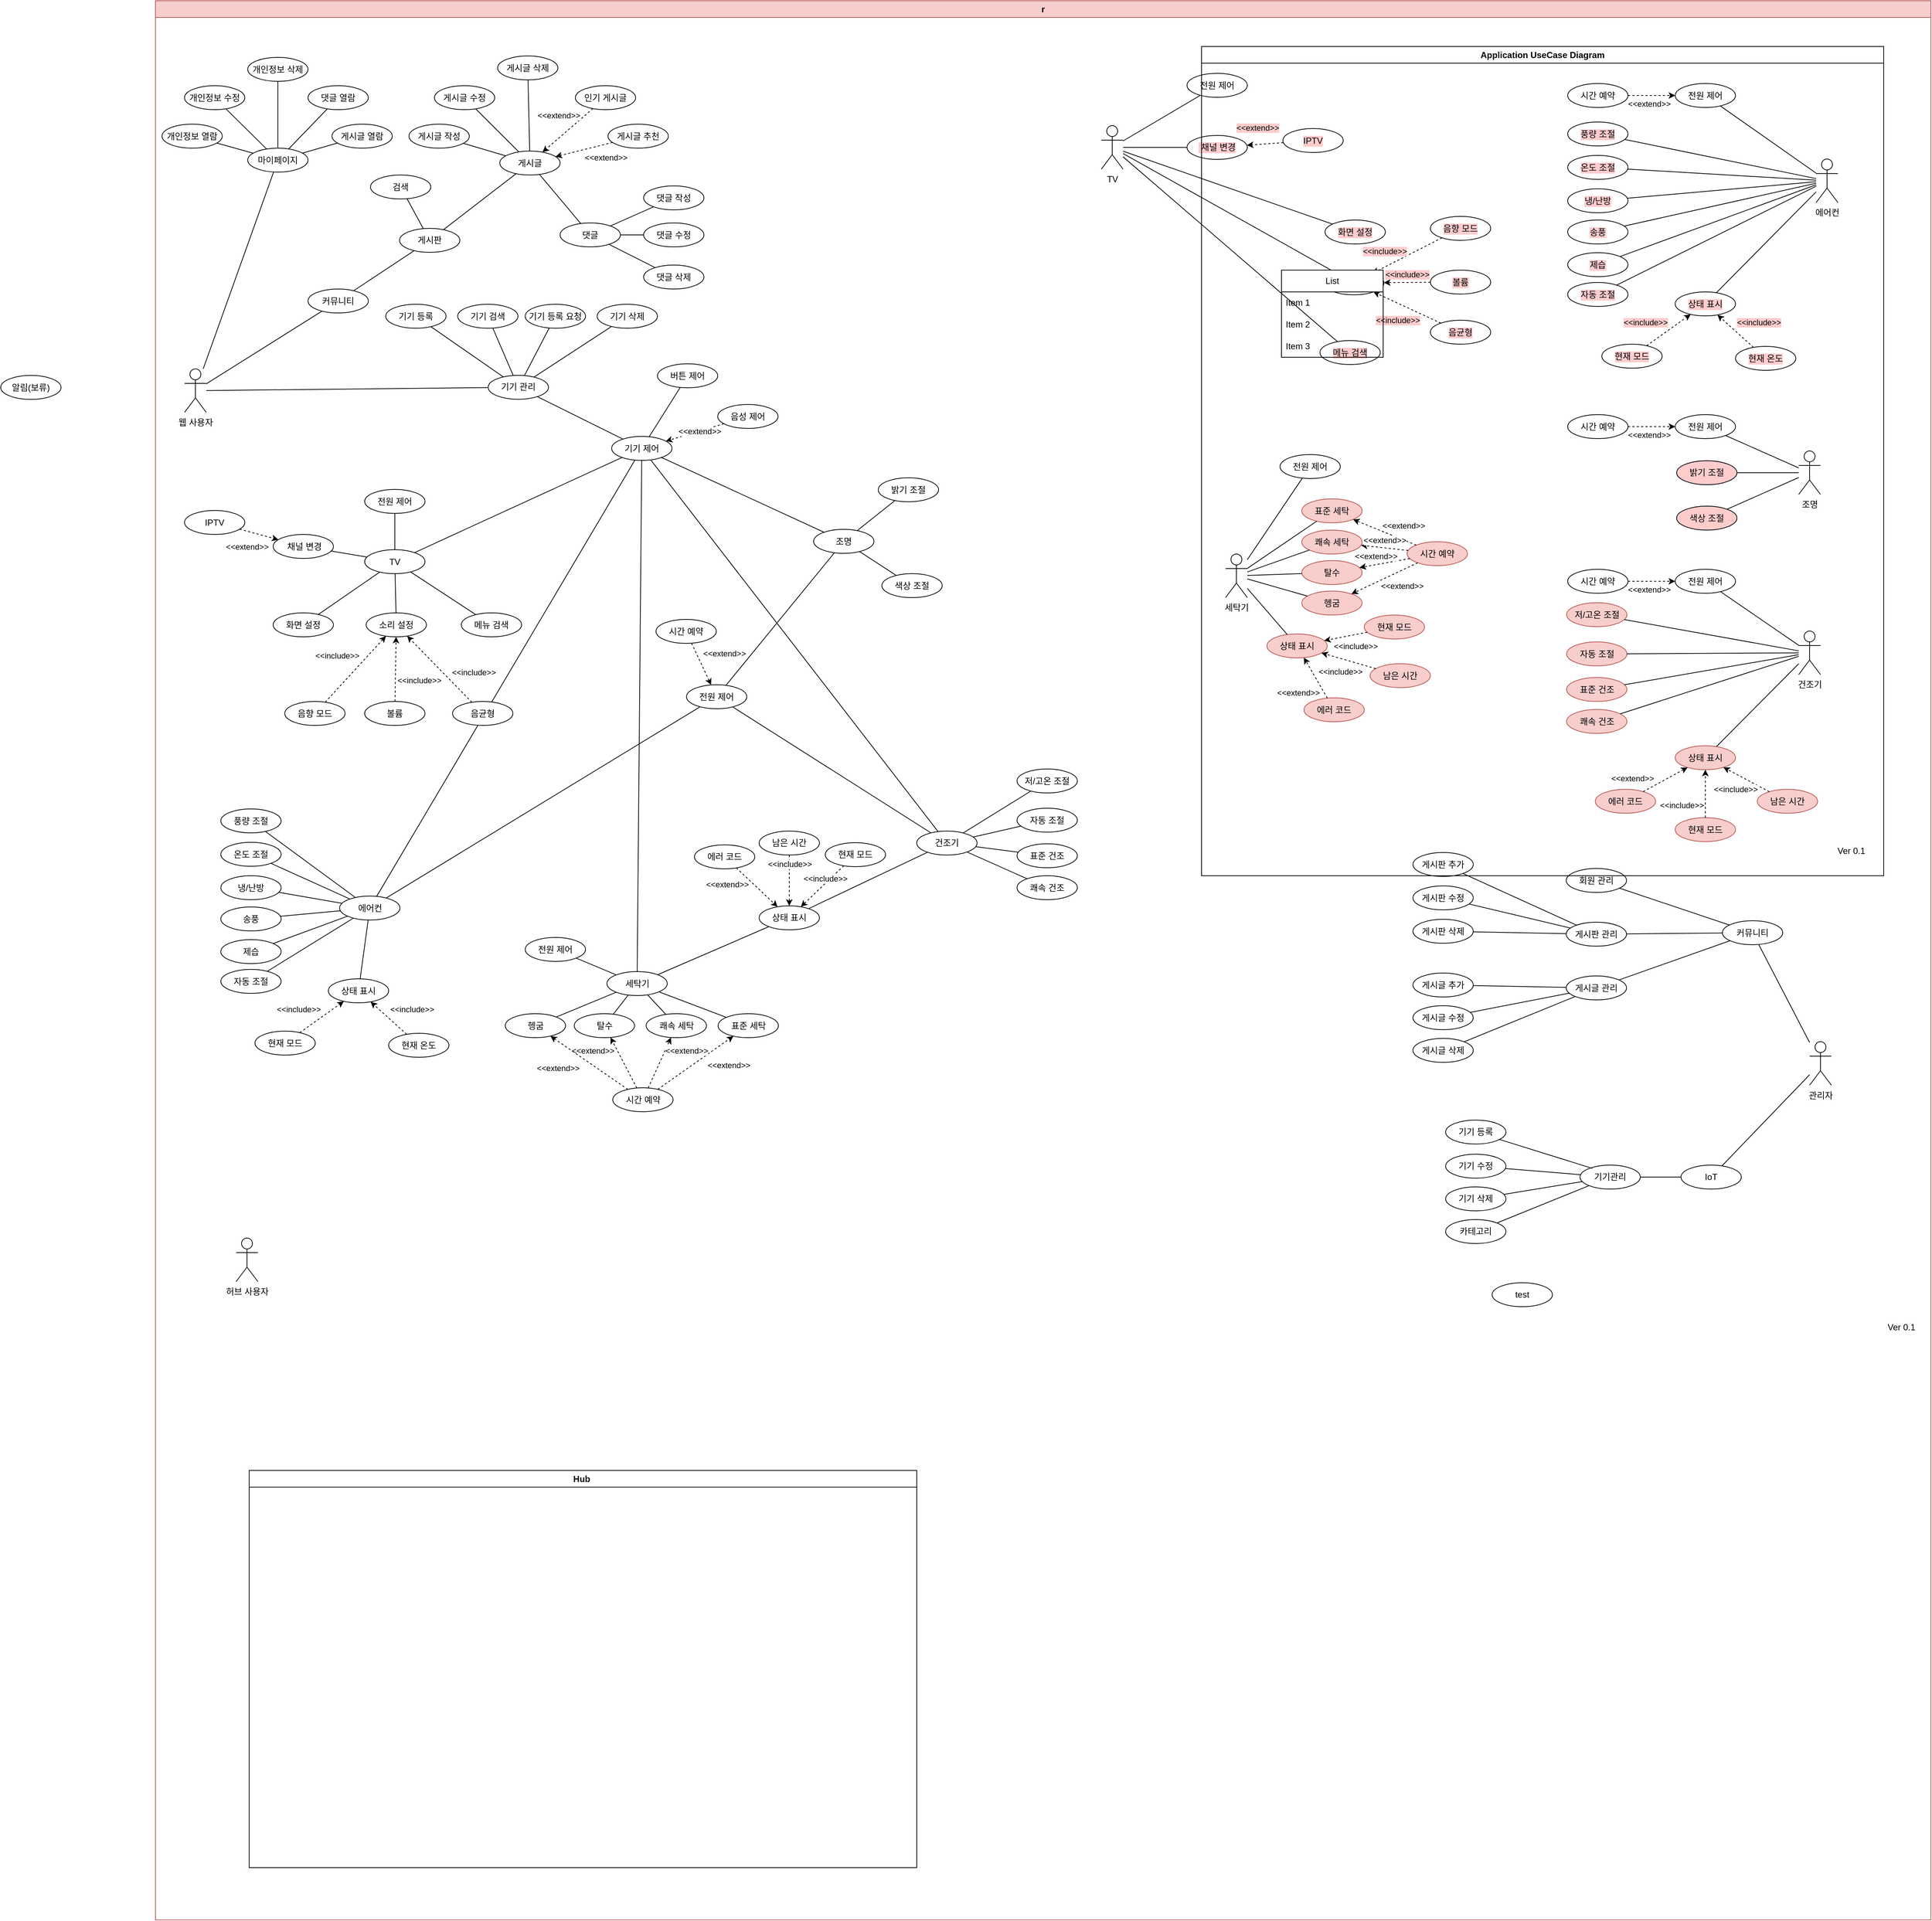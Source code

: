 <mxfile version="24.2.2" type="github">
  <diagram name="페이지-1" id="SPn03I5VUdhCUxH6A8fu">
    <mxGraphModel dx="4465" dy="1598" grid="0" gridSize="10" guides="1" tooltips="1" connect="0" arrows="1" fold="1" page="0" pageScale="1" pageWidth="827" pageHeight="1169" math="0" shadow="0">
      <root>
        <mxCell id="0" />
        <mxCell id="1" parent="0" />
        <mxCell id="dYHi77q5f8NIFPNNS61r-1" value="r" style="swimlane;whiteSpace=wrap;html=1;fillColor=#f8cecc;strokeColor=#b85450;" parent="1" vertex="1">
          <mxGeometry x="-3333" y="-685" width="2444" height="2643" as="geometry" />
        </mxCell>
        <mxCell id="dYHi77q5f8NIFPNNS61r-2" value="Ver 0.1" style="text;html=1;align=center;verticalAlign=middle;resizable=0;points=[];autosize=1;strokeColor=none;fillColor=none;" parent="dYHi77q5f8NIFPNNS61r-1" vertex="1">
          <mxGeometry x="2375" y="1813.5" width="56" height="26" as="geometry" />
        </mxCell>
        <mxCell id="dYHi77q5f8NIFPNNS61r-3" value="웹 사용자" style="shape=umlActor;verticalLabelPosition=bottom;verticalAlign=top;html=1;outlineConnect=0;" parent="dYHi77q5f8NIFPNNS61r-1" vertex="1">
          <mxGeometry x="40" y="507" width="30" height="60" as="geometry" />
        </mxCell>
        <mxCell id="dYHi77q5f8NIFPNNS61r-42" value="" style="endArrow=none;html=1;rounded=0;" parent="dYHi77q5f8NIFPNNS61r-1" source="dYHi77q5f8NIFPNNS61r-3" target="dYHi77q5f8NIFPNNS61r-8" edge="1">
          <mxGeometry width="50" height="50" relative="1" as="geometry">
            <mxPoint x="170" y="222.5" as="sourcePoint" />
            <mxPoint x="198.51" y="307.007" as="targetPoint" />
          </mxGeometry>
        </mxCell>
        <mxCell id="dYHi77q5f8NIFPNNS61r-8" value="커뮤니티" style="ellipse;whiteSpace=wrap;html=1;" parent="dYHi77q5f8NIFPNNS61r-1" vertex="1">
          <mxGeometry x="210" y="397" width="83" height="33" as="geometry" />
        </mxCell>
        <mxCell id="dYHi77q5f8NIFPNNS61r-10" value="게시판" style="ellipse;whiteSpace=wrap;html=1;" parent="dYHi77q5f8NIFPNNS61r-1" vertex="1">
          <mxGeometry x="336" y="313.5" width="83" height="33" as="geometry" />
        </mxCell>
        <mxCell id="dYHi77q5f8NIFPNNS61r-12" value="검색" style="ellipse;whiteSpace=wrap;html=1;" parent="dYHi77q5f8NIFPNNS61r-1" vertex="1">
          <mxGeometry x="296" y="240" width="83" height="33" as="geometry" />
        </mxCell>
        <mxCell id="dYHi77q5f8NIFPNNS61r-14" value="게시글 작성" style="ellipse;whiteSpace=wrap;html=1;" parent="dYHi77q5f8NIFPNNS61r-1" vertex="1">
          <mxGeometry x="349" y="170" width="83" height="33" as="geometry" />
        </mxCell>
        <mxCell id="dYHi77q5f8NIFPNNS61r-15" value="게시글 삭제" style="ellipse;whiteSpace=wrap;html=1;" parent="dYHi77q5f8NIFPNNS61r-1" vertex="1">
          <mxGeometry x="471" y="76" width="83" height="33" as="geometry" />
        </mxCell>
        <mxCell id="dYHi77q5f8NIFPNNS61r-16" value="게시글 수정" style="ellipse;whiteSpace=wrap;html=1;" parent="dYHi77q5f8NIFPNNS61r-1" vertex="1">
          <mxGeometry x="384" y="117" width="83" height="33" as="geometry" />
        </mxCell>
        <mxCell id="dYHi77q5f8NIFPNNS61r-17" value="댓글" style="ellipse;whiteSpace=wrap;html=1;" parent="dYHi77q5f8NIFPNNS61r-1" vertex="1">
          <mxGeometry x="557" y="306" width="83" height="33" as="geometry" />
        </mxCell>
        <mxCell id="dYHi77q5f8NIFPNNS61r-18" value="인기 게시글" style="ellipse;whiteSpace=wrap;html=1;" parent="dYHi77q5f8NIFPNNS61r-1" vertex="1">
          <mxGeometry x="578" y="117" width="83" height="33" as="geometry" />
        </mxCell>
        <mxCell id="dYHi77q5f8NIFPNNS61r-19" value="게시글 추천" style="ellipse;whiteSpace=wrap;html=1;" parent="dYHi77q5f8NIFPNNS61r-1" vertex="1">
          <mxGeometry x="623" y="170" width="83" height="33" as="geometry" />
        </mxCell>
        <mxCell id="dYHi77q5f8NIFPNNS61r-20" value="게시글" style="ellipse;whiteSpace=wrap;html=1;" parent="dYHi77q5f8NIFPNNS61r-1" vertex="1">
          <mxGeometry x="474" y="207" width="83" height="33" as="geometry" />
        </mxCell>
        <mxCell id="dYHi77q5f8NIFPNNS61r-21" value="" style="endArrow=none;html=1;rounded=0;" parent="dYHi77q5f8NIFPNNS61r-1" source="dYHi77q5f8NIFPNNS61r-10" target="dYHi77q5f8NIFPNNS61r-20" edge="1">
          <mxGeometry width="50" height="50" relative="1" as="geometry">
            <mxPoint x="522" y="456.5" as="sourcePoint" />
            <mxPoint x="572" y="406.5" as="targetPoint" />
          </mxGeometry>
        </mxCell>
        <mxCell id="dYHi77q5f8NIFPNNS61r-22" value="" style="endArrow=none;html=1;rounded=0;" parent="dYHi77q5f8NIFPNNS61r-1" source="dYHi77q5f8NIFPNNS61r-20" target="dYHi77q5f8NIFPNNS61r-17" edge="1">
          <mxGeometry width="50" height="50" relative="1" as="geometry">
            <mxPoint x="522" y="456.5" as="sourcePoint" />
            <mxPoint x="572" y="406.5" as="targetPoint" />
          </mxGeometry>
        </mxCell>
        <mxCell id="dYHi77q5f8NIFPNNS61r-23" value="" style="endArrow=none;html=1;rounded=0;" parent="dYHi77q5f8NIFPNNS61r-1" source="dYHi77q5f8NIFPNNS61r-20" target="dYHi77q5f8NIFPNNS61r-14" edge="1">
          <mxGeometry width="50" height="50" relative="1" as="geometry">
            <mxPoint x="705.76" y="445.5" as="sourcePoint" />
            <mxPoint x="755.76" y="395.5" as="targetPoint" />
          </mxGeometry>
        </mxCell>
        <mxCell id="dYHi77q5f8NIFPNNS61r-24" value="" style="endArrow=none;html=1;rounded=0;" parent="dYHi77q5f8NIFPNNS61r-1" source="dYHi77q5f8NIFPNNS61r-20" target="dYHi77q5f8NIFPNNS61r-16" edge="1">
          <mxGeometry width="50" height="50" relative="1" as="geometry">
            <mxPoint x="705.76" y="445.5" as="sourcePoint" />
            <mxPoint x="755.76" y="395.5" as="targetPoint" />
          </mxGeometry>
        </mxCell>
        <mxCell id="dYHi77q5f8NIFPNNS61r-25" value="" style="endArrow=none;html=1;rounded=0;" parent="dYHi77q5f8NIFPNNS61r-1" source="dYHi77q5f8NIFPNNS61r-20" target="dYHi77q5f8NIFPNNS61r-15" edge="1">
          <mxGeometry width="50" height="50" relative="1" as="geometry">
            <mxPoint x="532" y="424.5" as="sourcePoint" />
            <mxPoint x="582" y="374.5" as="targetPoint" />
          </mxGeometry>
        </mxCell>
        <mxCell id="dYHi77q5f8NIFPNNS61r-29" value="" style="endArrow=classic;html=1;rounded=0;dashed=1;" parent="dYHi77q5f8NIFPNNS61r-1" source="dYHi77q5f8NIFPNNS61r-19" target="dYHi77q5f8NIFPNNS61r-20" edge="1">
          <mxGeometry width="50" height="50" relative="1" as="geometry">
            <mxPoint x="532" y="424.5" as="sourcePoint" />
            <mxPoint x="582" y="374.5" as="targetPoint" />
          </mxGeometry>
        </mxCell>
        <mxCell id="dYHi77q5f8NIFPNNS61r-30" value="&amp;lt;&amp;lt;extend&amp;gt;&amp;gt;" style="edgeLabel;html=1;align=center;verticalAlign=middle;resizable=0;points=[];" parent="dYHi77q5f8NIFPNNS61r-29" vertex="1" connectable="0">
          <mxGeometry x="-0.471" relative="1" as="geometry">
            <mxPoint x="11" y="15" as="offset" />
          </mxGeometry>
        </mxCell>
        <mxCell id="dYHi77q5f8NIFPNNS61r-31" value="" style="endArrow=classic;html=1;rounded=0;dashed=1;" parent="dYHi77q5f8NIFPNNS61r-1" source="dYHi77q5f8NIFPNNS61r-18" target="dYHi77q5f8NIFPNNS61r-20" edge="1">
          <mxGeometry width="50" height="50" relative="1" as="geometry">
            <mxPoint x="669" y="305.5" as="sourcePoint" />
            <mxPoint x="543" y="244.5" as="targetPoint" />
          </mxGeometry>
        </mxCell>
        <mxCell id="dYHi77q5f8NIFPNNS61r-32" value="&amp;lt;&amp;lt;extend&amp;gt;&amp;gt;" style="edgeLabel;html=1;align=center;verticalAlign=middle;resizable=0;points=[];" parent="dYHi77q5f8NIFPNNS61r-31" vertex="1" connectable="0">
          <mxGeometry x="-0.471" relative="1" as="geometry">
            <mxPoint x="-29" y="-7" as="offset" />
          </mxGeometry>
        </mxCell>
        <mxCell id="dYHi77q5f8NIFPNNS61r-33" value="댓글 작성" style="ellipse;whiteSpace=wrap;html=1;" parent="dYHi77q5f8NIFPNNS61r-1" vertex="1">
          <mxGeometry x="672" y="255" width="83" height="33" as="geometry" />
        </mxCell>
        <mxCell id="dYHi77q5f8NIFPNNS61r-35" value="댓글 삭제" style="ellipse;whiteSpace=wrap;html=1;" parent="dYHi77q5f8NIFPNNS61r-1" vertex="1">
          <mxGeometry x="672" y="364" width="83" height="33" as="geometry" />
        </mxCell>
        <mxCell id="dYHi77q5f8NIFPNNS61r-34" value="댓글 수정" style="ellipse;whiteSpace=wrap;html=1;" parent="dYHi77q5f8NIFPNNS61r-1" vertex="1">
          <mxGeometry x="672" y="306" width="83" height="33" as="geometry" />
        </mxCell>
        <mxCell id="dYHi77q5f8NIFPNNS61r-38" value="" style="endArrow=none;html=1;rounded=0;" parent="dYHi77q5f8NIFPNNS61r-1" source="dYHi77q5f8NIFPNNS61r-17" target="dYHi77q5f8NIFPNNS61r-33" edge="1">
          <mxGeometry width="50" height="50" relative="1" as="geometry">
            <mxPoint x="61" y="522.5" as="sourcePoint" />
            <mxPoint x="111" y="472.5" as="targetPoint" />
          </mxGeometry>
        </mxCell>
        <mxCell id="dYHi77q5f8NIFPNNS61r-37" value="" style="endArrow=none;html=1;rounded=0;" parent="dYHi77q5f8NIFPNNS61r-1" source="dYHi77q5f8NIFPNNS61r-17" target="dYHi77q5f8NIFPNNS61r-34" edge="1">
          <mxGeometry width="50" height="50" relative="1" as="geometry">
            <mxPoint x="51" y="512.5" as="sourcePoint" />
            <mxPoint x="101" y="462.5" as="targetPoint" />
          </mxGeometry>
        </mxCell>
        <mxCell id="dYHi77q5f8NIFPNNS61r-36" value="" style="endArrow=none;html=1;rounded=0;" parent="dYHi77q5f8NIFPNNS61r-1" source="dYHi77q5f8NIFPNNS61r-17" target="dYHi77q5f8NIFPNNS61r-35" edge="1">
          <mxGeometry width="50" height="50" relative="1" as="geometry">
            <mxPoint x="41" y="502.5" as="sourcePoint" />
            <mxPoint x="91" y="452.5" as="targetPoint" />
          </mxGeometry>
        </mxCell>
        <mxCell id="dYHi77q5f8NIFPNNS61r-39" value="" style="endArrow=none;html=1;rounded=0;" parent="dYHi77q5f8NIFPNNS61r-1" source="dYHi77q5f8NIFPNNS61r-8" target="dYHi77q5f8NIFPNNS61r-10" edge="1">
          <mxGeometry width="50" height="50" relative="1" as="geometry">
            <mxPoint x="90" y="506.5" as="sourcePoint" />
            <mxPoint x="140" y="456.5" as="targetPoint" />
          </mxGeometry>
        </mxCell>
        <mxCell id="dYHi77q5f8NIFPNNS61r-41" value="" style="endArrow=none;html=1;rounded=0;" parent="dYHi77q5f8NIFPNNS61r-1" source="dYHi77q5f8NIFPNNS61r-12" target="dYHi77q5f8NIFPNNS61r-10" edge="1">
          <mxGeometry width="50" height="50" relative="1" as="geometry">
            <mxPoint x="150" y="435.5" as="sourcePoint" />
            <mxPoint x="200" y="385.5" as="targetPoint" />
          </mxGeometry>
        </mxCell>
        <mxCell id="dYHi77q5f8NIFPNNS61r-231" value="마이페이지" style="ellipse;whiteSpace=wrap;html=1;" parent="dYHi77q5f8NIFPNNS61r-1" vertex="1">
          <mxGeometry x="127" y="203" width="83" height="33" as="geometry" />
        </mxCell>
        <mxCell id="dYHi77q5f8NIFPNNS61r-232" value="개인정보 열람" style="ellipse;whiteSpace=wrap;html=1;" parent="dYHi77q5f8NIFPNNS61r-1" vertex="1">
          <mxGeometry x="9" y="170" width="83" height="33" as="geometry" />
        </mxCell>
        <mxCell id="dYHi77q5f8NIFPNNS61r-233" value="개인정보 수정" style="ellipse;whiteSpace=wrap;html=1;" parent="dYHi77q5f8NIFPNNS61r-1" vertex="1">
          <mxGeometry x="40" y="117" width="83" height="33" as="geometry" />
        </mxCell>
        <mxCell id="dYHi77q5f8NIFPNNS61r-234" value="게시글 열람" style="ellipse;whiteSpace=wrap;html=1;" parent="dYHi77q5f8NIFPNNS61r-1" vertex="1">
          <mxGeometry x="243" y="170" width="83" height="33" as="geometry" />
        </mxCell>
        <mxCell id="dYHi77q5f8NIFPNNS61r-235" value="댓글 열람" style="ellipse;whiteSpace=wrap;html=1;" parent="dYHi77q5f8NIFPNNS61r-1" vertex="1">
          <mxGeometry x="210" y="117" width="83" height="33" as="geometry" />
        </mxCell>
        <mxCell id="dYHi77q5f8NIFPNNS61r-238" value="" style="endArrow=none;html=1;rounded=0;" parent="dYHi77q5f8NIFPNNS61r-1" source="dYHi77q5f8NIFPNNS61r-231" target="dYHi77q5f8NIFPNNS61r-232" edge="1">
          <mxGeometry width="50" height="50" relative="1" as="geometry">
            <mxPoint x="276" y="-6" as="sourcePoint" />
            <mxPoint x="326" y="-56" as="targetPoint" />
          </mxGeometry>
        </mxCell>
        <mxCell id="dYHi77q5f8NIFPNNS61r-239" value="" style="endArrow=none;html=1;rounded=0;" parent="dYHi77q5f8NIFPNNS61r-1" source="dYHi77q5f8NIFPNNS61r-231" target="dYHi77q5f8NIFPNNS61r-235" edge="1">
          <mxGeometry width="50" height="50" relative="1" as="geometry">
            <mxPoint x="276" y="-6" as="sourcePoint" />
            <mxPoint x="326" y="-56" as="targetPoint" />
          </mxGeometry>
        </mxCell>
        <mxCell id="dYHi77q5f8NIFPNNS61r-240" value="" style="endArrow=none;html=1;rounded=0;" parent="dYHi77q5f8NIFPNNS61r-1" source="dYHi77q5f8NIFPNNS61r-234" target="dYHi77q5f8NIFPNNS61r-231" edge="1">
          <mxGeometry width="50" height="50" relative="1" as="geometry">
            <mxPoint x="276" y="-6" as="sourcePoint" />
            <mxPoint x="326" y="-56" as="targetPoint" />
          </mxGeometry>
        </mxCell>
        <mxCell id="dYHi77q5f8NIFPNNS61r-241" value="" style="endArrow=none;html=1;rounded=0;" parent="dYHi77q5f8NIFPNNS61r-1" source="dYHi77q5f8NIFPNNS61r-3" target="dYHi77q5f8NIFPNNS61r-231" edge="1">
          <mxGeometry width="50" height="50" relative="1" as="geometry">
            <mxPoint x="253" y="222" as="sourcePoint" />
            <mxPoint x="303" y="172" as="targetPoint" />
          </mxGeometry>
        </mxCell>
        <mxCell id="dYHi77q5f8NIFPNNS61r-205" value="세탁기" style="ellipse;whiteSpace=wrap;html=1;" parent="dYHi77q5f8NIFPNNS61r-1" vertex="1">
          <mxGeometry x="621.5" y="1337" width="83" height="33" as="geometry" />
        </mxCell>
        <mxCell id="dYHi77q5f8NIFPNNS61r-206" value="에어컨" style="ellipse;whiteSpace=wrap;html=1;" parent="dYHi77q5f8NIFPNNS61r-1" vertex="1">
          <mxGeometry x="253.5" y="1233" width="83" height="33" as="geometry" />
        </mxCell>
        <mxCell id="dYHi77q5f8NIFPNNS61r-207" value="건조기" style="ellipse;whiteSpace=wrap;html=1;" parent="dYHi77q5f8NIFPNNS61r-1" vertex="1">
          <mxGeometry x="1048" y="1143.5" width="83" height="33" as="geometry" />
        </mxCell>
        <mxCell id="dYHi77q5f8NIFPNNS61r-208" value="조명" style="ellipse;whiteSpace=wrap;html=1;" parent="dYHi77q5f8NIFPNNS61r-1" vertex="1">
          <mxGeometry x="906" y="728" width="83" height="33" as="geometry" />
        </mxCell>
        <mxCell id="dYHi77q5f8NIFPNNS61r-226" value="음성 제어" style="ellipse;whiteSpace=wrap;html=1;" parent="dYHi77q5f8NIFPNNS61r-1" vertex="1">
          <mxGeometry x="774" y="556" width="83" height="33" as="geometry" />
        </mxCell>
        <mxCell id="dYHi77q5f8NIFPNNS61r-203" value="기기 제어" style="ellipse;whiteSpace=wrap;html=1;" parent="dYHi77q5f8NIFPNNS61r-1" vertex="1">
          <mxGeometry x="628.0" y="600" width="83" height="33" as="geometry" />
        </mxCell>
        <mxCell id="dYHi77q5f8NIFPNNS61r-212" value="" style="endArrow=none;html=1;rounded=0;" parent="dYHi77q5f8NIFPNNS61r-1" source="dYHi77q5f8NIFPNNS61r-205" target="dYHi77q5f8NIFPNNS61r-203" edge="1">
          <mxGeometry width="50" height="50" relative="1" as="geometry">
            <mxPoint x="68" y="940.25" as="sourcePoint" />
            <mxPoint x="118" y="890.25" as="targetPoint" />
          </mxGeometry>
        </mxCell>
        <mxCell id="dYHi77q5f8NIFPNNS61r-213" value="" style="endArrow=none;html=1;rounded=0;" parent="dYHi77q5f8NIFPNNS61r-1" source="dYHi77q5f8NIFPNNS61r-206" target="dYHi77q5f8NIFPNNS61r-203" edge="1">
          <mxGeometry width="50" height="50" relative="1" as="geometry">
            <mxPoint x="68" y="940.25" as="sourcePoint" />
            <mxPoint x="118" y="890.25" as="targetPoint" />
          </mxGeometry>
        </mxCell>
        <mxCell id="dYHi77q5f8NIFPNNS61r-214" value="" style="endArrow=none;html=1;rounded=0;" parent="dYHi77q5f8NIFPNNS61r-1" source="dYHi77q5f8NIFPNNS61r-207" target="dYHi77q5f8NIFPNNS61r-203" edge="1">
          <mxGeometry width="50" height="50" relative="1" as="geometry">
            <mxPoint x="68" y="940.25" as="sourcePoint" />
            <mxPoint x="118" y="890.25" as="targetPoint" />
          </mxGeometry>
        </mxCell>
        <mxCell id="dYHi77q5f8NIFPNNS61r-215" value="" style="endArrow=none;html=1;rounded=0;" parent="dYHi77q5f8NIFPNNS61r-1" source="dYHi77q5f8NIFPNNS61r-208" target="dYHi77q5f8NIFPNNS61r-203" edge="1">
          <mxGeometry width="50" height="50" relative="1" as="geometry">
            <mxPoint x="68" y="940.25" as="sourcePoint" />
            <mxPoint x="118" y="890.25" as="targetPoint" />
          </mxGeometry>
        </mxCell>
        <mxCell id="dYHi77q5f8NIFPNNS61r-229" value="" style="endArrow=classic;html=1;rounded=0;dashed=1;" parent="dYHi77q5f8NIFPNNS61r-1" source="dYHi77q5f8NIFPNNS61r-226" target="dYHi77q5f8NIFPNNS61r-203" edge="1">
          <mxGeometry width="50" height="50" relative="1" as="geometry">
            <mxPoint x="163" y="1055.5" as="sourcePoint" />
            <mxPoint x="213" y="1005.5" as="targetPoint" />
          </mxGeometry>
        </mxCell>
        <mxCell id="dYHi77q5f8NIFPNNS61r-230" value="&amp;lt;&amp;lt;extend&amp;gt;&amp;gt;" style="edgeLabel;html=1;align=center;verticalAlign=middle;resizable=0;points=[];" parent="dYHi77q5f8NIFPNNS61r-229" vertex="1" connectable="0">
          <mxGeometry x="-0.32" y="-5" relative="1" as="geometry">
            <mxPoint x="-5" y="7" as="offset" />
          </mxGeometry>
        </mxCell>
        <mxCell id="ozyVmCzTyJhx_up9sR17-1" value="test" style="ellipse;whiteSpace=wrap;html=1;" parent="dYHi77q5f8NIFPNNS61r-1" vertex="1">
          <mxGeometry x="1840" y="1765.5" width="83" height="33" as="geometry" />
        </mxCell>
        <mxCell id="ZbV-34DNwL5VEdidi-xU-1" value="개인정보 삭제" style="ellipse;whiteSpace=wrap;html=1;" parent="dYHi77q5f8NIFPNNS61r-1" vertex="1">
          <mxGeometry x="127" y="78" width="83" height="33" as="geometry" />
        </mxCell>
        <mxCell id="ZbV-34DNwL5VEdidi-xU-2" value="" style="endArrow=none;html=1;rounded=0;" parent="dYHi77q5f8NIFPNNS61r-1" source="dYHi77q5f8NIFPNNS61r-231" target="ZbV-34DNwL5VEdidi-xU-1" edge="1">
          <mxGeometry width="50" height="50" relative="1" as="geometry">
            <mxPoint x="271" y="328" as="sourcePoint" />
            <mxPoint x="321" y="278" as="targetPoint" />
          </mxGeometry>
        </mxCell>
        <mxCell id="ZbV-34DNwL5VEdidi-xU-3" value="" style="endArrow=none;html=1;rounded=0;" parent="dYHi77q5f8NIFPNNS61r-1" source="dYHi77q5f8NIFPNNS61r-231" target="dYHi77q5f8NIFPNNS61r-233" edge="1">
          <mxGeometry width="50" height="50" relative="1" as="geometry">
            <mxPoint x="281" y="338" as="sourcePoint" />
            <mxPoint x="142" y="138" as="targetPoint" />
          </mxGeometry>
        </mxCell>
        <mxCell id="ZbV-34DNwL5VEdidi-xU-6" value="버튼 제어" style="ellipse;whiteSpace=wrap;html=1;" parent="dYHi77q5f8NIFPNNS61r-1" vertex="1">
          <mxGeometry x="691" y="500" width="83" height="33" as="geometry" />
        </mxCell>
        <mxCell id="ZbV-34DNwL5VEdidi-xU-8" value="" style="endArrow=none;html=1;rounded=0;" parent="dYHi77q5f8NIFPNNS61r-1" source="dYHi77q5f8NIFPNNS61r-203" target="ZbV-34DNwL5VEdidi-xU-6" edge="1">
          <mxGeometry width="50" height="50" relative="1" as="geometry">
            <mxPoint x="143" y="619" as="sourcePoint" />
            <mxPoint x="193" y="569" as="targetPoint" />
          </mxGeometry>
        </mxCell>
        <mxCell id="ZbV-34DNwL5VEdidi-xU-129" value="관리자" style="shape=umlActor;verticalLabelPosition=bottom;verticalAlign=top;html=1;outlineConnect=0;" parent="dYHi77q5f8NIFPNNS61r-1" vertex="1">
          <mxGeometry x="2277" y="1433.5" width="30" height="60" as="geometry" />
        </mxCell>
        <mxCell id="ZbV-34DNwL5VEdidi-xU-130" value="기기 등록" style="ellipse;whiteSpace=wrap;html=1;" parent="dYHi77q5f8NIFPNNS61r-1" vertex="1">
          <mxGeometry x="1776" y="1541.5" width="83" height="33" as="geometry" />
        </mxCell>
        <mxCell id="ZbV-34DNwL5VEdidi-xU-131" value="기기관리" style="ellipse;whiteSpace=wrap;html=1;" parent="dYHi77q5f8NIFPNNS61r-1" vertex="1">
          <mxGeometry x="1961" y="1603.5" width="83" height="33" as="geometry" />
        </mxCell>
        <mxCell id="ZbV-34DNwL5VEdidi-xU-132" value="Io&lt;span style=&quot;background-color: initial;&quot;&gt;T&lt;/span&gt;" style="ellipse;whiteSpace=wrap;html=1;" parent="dYHi77q5f8NIFPNNS61r-1" vertex="1">
          <mxGeometry x="2100" y="1603.5" width="83" height="33" as="geometry" />
        </mxCell>
        <mxCell id="ZbV-34DNwL5VEdidi-xU-133" value="카테고리" style="ellipse;whiteSpace=wrap;html=1;" parent="dYHi77q5f8NIFPNNS61r-1" vertex="1">
          <mxGeometry x="1776" y="1678.5" width="83" height="33" as="geometry" />
        </mxCell>
        <mxCell id="ZbV-34DNwL5VEdidi-xU-134" value="기기 삭제" style="ellipse;whiteSpace=wrap;html=1;" parent="dYHi77q5f8NIFPNNS61r-1" vertex="1">
          <mxGeometry x="1776" y="1633.5" width="83" height="33" as="geometry" />
        </mxCell>
        <mxCell id="ZbV-34DNwL5VEdidi-xU-135" value="기기 수정" style="ellipse;whiteSpace=wrap;html=1;" parent="dYHi77q5f8NIFPNNS61r-1" vertex="1">
          <mxGeometry x="1776" y="1588.5" width="83" height="33" as="geometry" />
        </mxCell>
        <mxCell id="ZbV-34DNwL5VEdidi-xU-136" value="" style="endArrow=none;html=1;rounded=0;entryX=0.206;entryY=0.139;entryDx=0;entryDy=0;entryPerimeter=0;" parent="dYHi77q5f8NIFPNNS61r-1" source="ZbV-34DNwL5VEdidi-xU-130" target="ZbV-34DNwL5VEdidi-xU-131" edge="1">
          <mxGeometry width="50" height="50" relative="1" as="geometry">
            <mxPoint x="1878" y="1566.5" as="sourcePoint" />
            <mxPoint x="1928" y="1516.5" as="targetPoint" />
          </mxGeometry>
        </mxCell>
        <mxCell id="ZbV-34DNwL5VEdidi-xU-137" value="" style="endArrow=none;html=1;rounded=0;" parent="dYHi77q5f8NIFPNNS61r-1" source="ZbV-34DNwL5VEdidi-xU-135" target="ZbV-34DNwL5VEdidi-xU-131" edge="1">
          <mxGeometry width="50" height="50" relative="1" as="geometry">
            <mxPoint x="1983" y="1518.5" as="sourcePoint" />
            <mxPoint x="2033" y="1468.5" as="targetPoint" />
          </mxGeometry>
        </mxCell>
        <mxCell id="ZbV-34DNwL5VEdidi-xU-138" value="" style="endArrow=none;html=1;rounded=0;" parent="dYHi77q5f8NIFPNNS61r-1" source="ZbV-34DNwL5VEdidi-xU-134" target="ZbV-34DNwL5VEdidi-xU-131" edge="1">
          <mxGeometry width="50" height="50" relative="1" as="geometry">
            <mxPoint x="1993" y="1528.5" as="sourcePoint" />
            <mxPoint x="2043" y="1478.5" as="targetPoint" />
          </mxGeometry>
        </mxCell>
        <mxCell id="ZbV-34DNwL5VEdidi-xU-139" value="" style="endArrow=none;html=1;rounded=0;" parent="dYHi77q5f8NIFPNNS61r-1" source="ZbV-34DNwL5VEdidi-xU-133" target="ZbV-34DNwL5VEdidi-xU-131" edge="1">
          <mxGeometry width="50" height="50" relative="1" as="geometry">
            <mxPoint x="2003" y="1538.5" as="sourcePoint" />
            <mxPoint x="2053" y="1488.5" as="targetPoint" />
          </mxGeometry>
        </mxCell>
        <mxCell id="ZbV-34DNwL5VEdidi-xU-140" value="" style="endArrow=none;html=1;rounded=0;" parent="dYHi77q5f8NIFPNNS61r-1" source="ZbV-34DNwL5VEdidi-xU-131" target="ZbV-34DNwL5VEdidi-xU-132" edge="1">
          <mxGeometry width="50" height="50" relative="1" as="geometry">
            <mxPoint x="2013" y="1548.5" as="sourcePoint" />
            <mxPoint x="2063" y="1498.5" as="targetPoint" />
          </mxGeometry>
        </mxCell>
        <mxCell id="ZbV-34DNwL5VEdidi-xU-141" value="" style="endArrow=none;html=1;rounded=0;" parent="dYHi77q5f8NIFPNNS61r-1" source="ZbV-34DNwL5VEdidi-xU-132" target="ZbV-34DNwL5VEdidi-xU-129" edge="1">
          <mxGeometry width="50" height="50" relative="1" as="geometry">
            <mxPoint x="1595" y="2009.5" as="sourcePoint" />
            <mxPoint x="1645" y="1959.5" as="targetPoint" />
          </mxGeometry>
        </mxCell>
        <mxCell id="ZbV-34DNwL5VEdidi-xU-142" value="회원 관리" style="ellipse;whiteSpace=wrap;html=1;" parent="dYHi77q5f8NIFPNNS61r-1" vertex="1">
          <mxGeometry x="1942" y="1195" width="83" height="33" as="geometry" />
        </mxCell>
        <mxCell id="ZbV-34DNwL5VEdidi-xU-143" value="게시글 관리" style="ellipse;whiteSpace=wrap;html=1;" parent="dYHi77q5f8NIFPNNS61r-1" vertex="1">
          <mxGeometry x="1942" y="1343" width="83" height="33" as="geometry" />
        </mxCell>
        <mxCell id="ZbV-34DNwL5VEdidi-xU-144" value="커뮤니티" style="ellipse;whiteSpace=wrap;html=1;" parent="dYHi77q5f8NIFPNNS61r-1" vertex="1">
          <mxGeometry x="2157" y="1267" width="83" height="33" as="geometry" />
        </mxCell>
        <mxCell id="ZbV-34DNwL5VEdidi-xU-145" value="게시판 추가" style="ellipse;whiteSpace=wrap;html=1;" parent="dYHi77q5f8NIFPNNS61r-1" vertex="1">
          <mxGeometry x="1731" y="1173" width="83" height="33" as="geometry" />
        </mxCell>
        <mxCell id="ZbV-34DNwL5VEdidi-xU-146" value="게시판 수정" style="ellipse;whiteSpace=wrap;html=1;" parent="dYHi77q5f8NIFPNNS61r-1" vertex="1">
          <mxGeometry x="1731" y="1219" width="83" height="33" as="geometry" />
        </mxCell>
        <mxCell id="ZbV-34DNwL5VEdidi-xU-147" value="게시판 삭제" style="ellipse;whiteSpace=wrap;html=1;" parent="dYHi77q5f8NIFPNNS61r-1" vertex="1">
          <mxGeometry x="1731" y="1265" width="83" height="33" as="geometry" />
        </mxCell>
        <mxCell id="ZbV-34DNwL5VEdidi-xU-148" value="게시글 추가" style="ellipse;whiteSpace=wrap;html=1;" parent="dYHi77q5f8NIFPNNS61r-1" vertex="1">
          <mxGeometry x="1731" y="1339" width="83" height="33" as="geometry" />
        </mxCell>
        <mxCell id="ZbV-34DNwL5VEdidi-xU-149" value="게시글 수정" style="ellipse;whiteSpace=wrap;html=1;" parent="dYHi77q5f8NIFPNNS61r-1" vertex="1">
          <mxGeometry x="1731" y="1384" width="83" height="33" as="geometry" />
        </mxCell>
        <mxCell id="ZbV-34DNwL5VEdidi-xU-150" value="게시글 삭제" style="ellipse;whiteSpace=wrap;html=1;" parent="dYHi77q5f8NIFPNNS61r-1" vertex="1">
          <mxGeometry x="1731" y="1429" width="83" height="33" as="geometry" />
        </mxCell>
        <mxCell id="ZbV-34DNwL5VEdidi-xU-151" value="" style="endArrow=none;html=1;rounded=0;" parent="dYHi77q5f8NIFPNNS61r-1" source="ZbV-34DNwL5VEdidi-xU-144" target="ZbV-34DNwL5VEdidi-xU-142" edge="1">
          <mxGeometry width="50" height="50" relative="1" as="geometry">
            <mxPoint x="2230" y="1236" as="sourcePoint" />
            <mxPoint x="2280" y="1186" as="targetPoint" />
          </mxGeometry>
        </mxCell>
        <mxCell id="ZbV-34DNwL5VEdidi-xU-152" value="" style="endArrow=none;html=1;rounded=0;" parent="dYHi77q5f8NIFPNNS61r-1" source="ZbV-34DNwL5VEdidi-xU-144" target="ZbV-34DNwL5VEdidi-xU-160" edge="1">
          <mxGeometry width="50" height="50" relative="1" as="geometry">
            <mxPoint x="2367" y="1172" as="sourcePoint" />
            <mxPoint x="2417" y="1122" as="targetPoint" />
          </mxGeometry>
        </mxCell>
        <mxCell id="ZbV-34DNwL5VEdidi-xU-153" value="" style="endArrow=none;html=1;rounded=0;" parent="dYHi77q5f8NIFPNNS61r-1" source="ZbV-34DNwL5VEdidi-xU-144" target="ZbV-34DNwL5VEdidi-xU-143" edge="1">
          <mxGeometry width="50" height="50" relative="1" as="geometry">
            <mxPoint x="2377" y="1182" as="sourcePoint" />
            <mxPoint x="2427" y="1132" as="targetPoint" />
          </mxGeometry>
        </mxCell>
        <mxCell id="ZbV-34DNwL5VEdidi-xU-154" value="" style="endArrow=none;html=1;rounded=0;" parent="dYHi77q5f8NIFPNNS61r-1" source="ZbV-34DNwL5VEdidi-xU-160" target="ZbV-34DNwL5VEdidi-xU-146" edge="1">
          <mxGeometry width="50" height="50" relative="1" as="geometry">
            <mxPoint x="2307" y="1170" as="sourcePoint" />
            <mxPoint x="2357" y="1120" as="targetPoint" />
          </mxGeometry>
        </mxCell>
        <mxCell id="ZbV-34DNwL5VEdidi-xU-155" value="" style="endArrow=none;html=1;rounded=0;" parent="dYHi77q5f8NIFPNNS61r-1" source="ZbV-34DNwL5VEdidi-xU-160" target="ZbV-34DNwL5VEdidi-xU-147" edge="1">
          <mxGeometry width="50" height="50" relative="1" as="geometry">
            <mxPoint x="2317" y="1180" as="sourcePoint" />
            <mxPoint x="2367" y="1130" as="targetPoint" />
          </mxGeometry>
        </mxCell>
        <mxCell id="ZbV-34DNwL5VEdidi-xU-156" value="" style="endArrow=none;html=1;rounded=0;" parent="dYHi77q5f8NIFPNNS61r-1" source="ZbV-34DNwL5VEdidi-xU-143" target="ZbV-34DNwL5VEdidi-xU-148" edge="1">
          <mxGeometry width="50" height="50" relative="1" as="geometry">
            <mxPoint x="2327" y="1190" as="sourcePoint" />
            <mxPoint x="2377" y="1140" as="targetPoint" />
          </mxGeometry>
        </mxCell>
        <mxCell id="ZbV-34DNwL5VEdidi-xU-157" value="" style="endArrow=none;html=1;rounded=0;" parent="dYHi77q5f8NIFPNNS61r-1" source="ZbV-34DNwL5VEdidi-xU-143" target="ZbV-34DNwL5VEdidi-xU-149" edge="1">
          <mxGeometry width="50" height="50" relative="1" as="geometry">
            <mxPoint x="2337" y="1200" as="sourcePoint" />
            <mxPoint x="2387" y="1150" as="targetPoint" />
          </mxGeometry>
        </mxCell>
        <mxCell id="ZbV-34DNwL5VEdidi-xU-158" value="" style="endArrow=none;html=1;rounded=0;" parent="dYHi77q5f8NIFPNNS61r-1" source="ZbV-34DNwL5VEdidi-xU-143" target="ZbV-34DNwL5VEdidi-xU-150" edge="1">
          <mxGeometry width="50" height="50" relative="1" as="geometry">
            <mxPoint x="2347" y="1210" as="sourcePoint" />
            <mxPoint x="2397" y="1160" as="targetPoint" />
          </mxGeometry>
        </mxCell>
        <mxCell id="ZbV-34DNwL5VEdidi-xU-159" value="" style="endArrow=none;html=1;rounded=0;" parent="dYHi77q5f8NIFPNNS61r-1" source="ZbV-34DNwL5VEdidi-xU-160" target="ZbV-34DNwL5VEdidi-xU-145" edge="1">
          <mxGeometry width="50" height="50" relative="1" as="geometry">
            <mxPoint x="2307" y="1170" as="sourcePoint" />
            <mxPoint x="2357" y="1120" as="targetPoint" />
          </mxGeometry>
        </mxCell>
        <mxCell id="ZbV-34DNwL5VEdidi-xU-160" value="게시판 관리" style="ellipse;whiteSpace=wrap;html=1;" parent="dYHi77q5f8NIFPNNS61r-1" vertex="1">
          <mxGeometry x="1942" y="1269" width="83" height="33" as="geometry" />
        </mxCell>
        <mxCell id="ZbV-34DNwL5VEdidi-xU-161" value="" style="endArrow=none;html=1;rounded=0;" parent="dYHi77q5f8NIFPNNS61r-1" source="ZbV-34DNwL5VEdidi-xU-129" target="ZbV-34DNwL5VEdidi-xU-144" edge="1">
          <mxGeometry width="50" height="50" relative="1" as="geometry">
            <mxPoint x="1595" y="2009.5" as="sourcePoint" />
            <mxPoint x="1645" y="1959.5" as="targetPoint" />
          </mxGeometry>
        </mxCell>
        <mxCell id="ZbV-34DNwL5VEdidi-xU-12" value="" style="group" parent="dYHi77q5f8NIFPNNS61r-1" vertex="1" connectable="0">
          <mxGeometry x="1256" y="12" width="939" height="1142" as="geometry" />
        </mxCell>
        <mxCell id="ZbV-34DNwL5VEdidi-xU-14" value="TV" style="shape=umlActor;verticalLabelPosition=bottom;verticalAlign=top;html=1;outlineConnect=0;" parent="ZbV-34DNwL5VEdidi-xU-12" vertex="1">
          <mxGeometry x="46" y="160" width="30" height="60" as="geometry" />
        </mxCell>
        <mxCell id="ZbV-34DNwL5VEdidi-xU-15" value="전원 제어" style="ellipse;whiteSpace=wrap;html=1;" parent="ZbV-34DNwL5VEdidi-xU-12" vertex="1">
          <mxGeometry x="164" y="88" width="83" height="33" as="geometry" />
        </mxCell>
        <mxCell id="ZbV-34DNwL5VEdidi-xU-16" value="" style="endArrow=none;html=1;rounded=0;" parent="ZbV-34DNwL5VEdidi-xU-12" source="ZbV-34DNwL5VEdidi-xU-14" target="ZbV-34DNwL5VEdidi-xU-15" edge="1">
          <mxGeometry width="50" height="50" relative="1" as="geometry">
            <mxPoint x="252" y="397" as="sourcePoint" />
            <mxPoint x="302" y="347" as="targetPoint" />
          </mxGeometry>
        </mxCell>
        <mxCell id="ZbV-34DNwL5VEdidi-xU-17" value="&amp;nbsp;채널 변경" style="ellipse;whiteSpace=wrap;html=1;labelBackgroundColor=#FFCCCC;" parent="ZbV-34DNwL5VEdidi-xU-12" vertex="1">
          <mxGeometry x="164" y="173.5" width="83" height="33" as="geometry" />
        </mxCell>
        <mxCell id="ZbV-34DNwL5VEdidi-xU-18" value="" style="endArrow=none;html=1;rounded=0;" parent="ZbV-34DNwL5VEdidi-xU-12" source="ZbV-34DNwL5VEdidi-xU-14" target="ZbV-34DNwL5VEdidi-xU-17" edge="1">
          <mxGeometry width="50" height="50" relative="1" as="geometry">
            <mxPoint x="148" y="373" as="sourcePoint" />
            <mxPoint x="198" y="323" as="targetPoint" />
          </mxGeometry>
        </mxCell>
        <mxCell id="ZbV-34DNwL5VEdidi-xU-19" value="IPTV" style="ellipse;whiteSpace=wrap;html=1;labelBackgroundColor=#FFCCCC;" parent="ZbV-34DNwL5VEdidi-xU-12" vertex="1">
          <mxGeometry x="296" y="164" width="83" height="33" as="geometry" />
        </mxCell>
        <mxCell id="ZbV-34DNwL5VEdidi-xU-20" value="&amp;lt;&amp;lt;extend&amp;gt;&amp;gt;" style="endArrow=classic;html=1;rounded=0;dashed=1;labelBackgroundColor=#FFCCCC;" parent="ZbV-34DNwL5VEdidi-xU-12" source="ZbV-34DNwL5VEdidi-xU-19" target="ZbV-34DNwL5VEdidi-xU-17" edge="1">
          <mxGeometry x="0.374" y="-23" width="50" height="50" relative="1" as="geometry">
            <mxPoint x="148" y="373" as="sourcePoint" />
            <mxPoint x="198" y="323" as="targetPoint" />
            <mxPoint as="offset" />
          </mxGeometry>
        </mxCell>
        <mxCell id="ZbV-34DNwL5VEdidi-xU-21" value="" style="endArrow=none;html=1;rounded=0;" parent="ZbV-34DNwL5VEdidi-xU-12" source="ZbV-34DNwL5VEdidi-xU-14" target="ZbV-34DNwL5VEdidi-xU-57" edge="1">
          <mxGeometry width="50" height="50" relative="1" as="geometry">
            <mxPoint x="121" y="340" as="sourcePoint" />
            <mxPoint x="281" y="297" as="targetPoint" />
          </mxGeometry>
        </mxCell>
        <mxCell id="ZbV-34DNwL5VEdidi-xU-22" value="" style="endArrow=none;html=1;rounded=0;" parent="ZbV-34DNwL5VEdidi-xU-12" source="ZbV-34DNwL5VEdidi-xU-14" target="ZbV-34DNwL5VEdidi-xU-58" edge="1">
          <mxGeometry width="50" height="50" relative="1" as="geometry">
            <mxPoint x="241.243" y="299.116" as="sourcePoint" />
            <mxPoint x="281" y="297" as="targetPoint" />
          </mxGeometry>
        </mxCell>
        <mxCell id="ZbV-34DNwL5VEdidi-xU-24" value="" style="endArrow=none;html=1;rounded=0;" parent="ZbV-34DNwL5VEdidi-xU-12" source="ZbV-34DNwL5VEdidi-xU-14" target="ZbV-34DNwL5VEdidi-xU-59" edge="1">
          <mxGeometry width="50" height="50" relative="1" as="geometry">
            <mxPoint x="238.921" y="317.282" as="sourcePoint" />
            <mxPoint x="328" y="318" as="targetPoint" />
          </mxGeometry>
        </mxCell>
        <mxCell id="ZbV-34DNwL5VEdidi-xU-30" value="Application UseCase Diagram" style="swimlane;whiteSpace=wrap;html=1;" parent="ZbV-34DNwL5VEdidi-xU-12" vertex="1">
          <mxGeometry x="184" y="51" width="939" height="1142" as="geometry" />
        </mxCell>
        <mxCell id="ZbV-34DNwL5VEdidi-xU-31" value="Ver 0.1" style="text;html=1;align=center;verticalAlign=middle;resizable=0;points=[];autosize=1;strokeColor=none;fillColor=none;" parent="ZbV-34DNwL5VEdidi-xU-30" vertex="1">
          <mxGeometry x="866" y="1095" width="56" height="26" as="geometry" />
        </mxCell>
        <mxCell id="ZbV-34DNwL5VEdidi-xU-32" value="에어컨" style="shape=umlActor;verticalLabelPosition=bottom;verticalAlign=top;html=1;outlineConnect=0;" parent="ZbV-34DNwL5VEdidi-xU-30" vertex="1">
          <mxGeometry x="846" y="155" width="30" height="60" as="geometry" />
        </mxCell>
        <mxCell id="ZbV-34DNwL5VEdidi-xU-33" value="전원 제어" style="ellipse;whiteSpace=wrap;html=1;" parent="ZbV-34DNwL5VEdidi-xU-30" vertex="1">
          <mxGeometry x="652" y="51" width="83" height="33" as="geometry" />
        </mxCell>
        <mxCell id="ZbV-34DNwL5VEdidi-xU-34" value="" style="endArrow=none;html=1;rounded=0;" parent="ZbV-34DNwL5VEdidi-xU-30" source="ZbV-34DNwL5VEdidi-xU-33" target="ZbV-34DNwL5VEdidi-xU-32" edge="1">
          <mxGeometry width="50" height="50" relative="1" as="geometry">
            <mxPoint x="321" y="247" as="sourcePoint" />
            <mxPoint x="371" y="197" as="targetPoint" />
          </mxGeometry>
        </mxCell>
        <mxCell id="ZbV-34DNwL5VEdidi-xU-35" value="온도 조절" style="ellipse;whiteSpace=wrap;html=1;labelBackgroundColor=#FFCCCC;" parent="ZbV-34DNwL5VEdidi-xU-30" vertex="1">
          <mxGeometry x="504" y="150" width="83" height="33" as="geometry" />
        </mxCell>
        <mxCell id="ZbV-34DNwL5VEdidi-xU-36" value="" style="endArrow=none;html=1;rounded=0;" parent="ZbV-34DNwL5VEdidi-xU-30" source="ZbV-34DNwL5VEdidi-xU-35" target="ZbV-34DNwL5VEdidi-xU-32" edge="1">
          <mxGeometry width="50" height="50" relative="1" as="geometry">
            <mxPoint x="321" y="482" as="sourcePoint" />
            <mxPoint x="659.512" y="259.475" as="targetPoint" />
          </mxGeometry>
        </mxCell>
        <mxCell id="ZbV-34DNwL5VEdidi-xU-37" value="풍량 조절" style="ellipse;whiteSpace=wrap;html=1;labelBackgroundColor=#FFCCCC;" parent="ZbV-34DNwL5VEdidi-xU-30" vertex="1">
          <mxGeometry x="504" y="104" width="83" height="33" as="geometry" />
        </mxCell>
        <mxCell id="ZbV-34DNwL5VEdidi-xU-38" value="" style="endArrow=none;html=1;rounded=0;" parent="ZbV-34DNwL5VEdidi-xU-30" source="ZbV-34DNwL5VEdidi-xU-32" target="ZbV-34DNwL5VEdidi-xU-37" edge="1">
          <mxGeometry width="50" height="50" relative="1" as="geometry">
            <mxPoint x="649.828" y="245.22" as="sourcePoint" />
            <mxPoint x="371" y="432" as="targetPoint" />
          </mxGeometry>
        </mxCell>
        <mxCell id="ZbV-34DNwL5VEdidi-xU-39" value="상태 표시" style="ellipse;whiteSpace=wrap;html=1;labelBackgroundColor=#FFCCCC;" parent="ZbV-34DNwL5VEdidi-xU-30" vertex="1">
          <mxGeometry x="652" y="338" width="83" height="33" as="geometry" />
        </mxCell>
        <mxCell id="ZbV-34DNwL5VEdidi-xU-40" value="현재 모드" style="ellipse;whiteSpace=wrap;html=1;labelBackgroundColor=#FFCCCC;" parent="ZbV-34DNwL5VEdidi-xU-30" vertex="1">
          <mxGeometry x="551" y="410" width="83" height="33" as="geometry" />
        </mxCell>
        <mxCell id="ZbV-34DNwL5VEdidi-xU-41" value="현재 온도" style="ellipse;whiteSpace=wrap;html=1;labelBackgroundColor=#FFCCCC;" parent="ZbV-34DNwL5VEdidi-xU-30" vertex="1">
          <mxGeometry x="735" y="413" width="83" height="33" as="geometry" />
        </mxCell>
        <mxCell id="ZbV-34DNwL5VEdidi-xU-42" value="냉/난방" style="ellipse;whiteSpace=wrap;html=1;labelBackgroundColor=#FFCCCC;" parent="ZbV-34DNwL5VEdidi-xU-30" vertex="1">
          <mxGeometry x="504" y="196" width="83" height="33" as="geometry" />
        </mxCell>
        <mxCell id="ZbV-34DNwL5VEdidi-xU-43" value="전원 제어" style="ellipse;whiteSpace=wrap;html=1;" parent="ZbV-34DNwL5VEdidi-xU-30" vertex="1">
          <mxGeometry x="108" y="562" width="83" height="33" as="geometry" />
        </mxCell>
        <mxCell id="ZbV-34DNwL5VEdidi-xU-44" value="시간 예약" style="ellipse;whiteSpace=wrap;html=1;fillColor=#f8cecc;strokeColor=#b85450;" parent="ZbV-34DNwL5VEdidi-xU-30" vertex="1">
          <mxGeometry x="283" y="682" width="83" height="33" as="geometry" />
        </mxCell>
        <mxCell id="ZbV-34DNwL5VEdidi-xU-45" value="표준 세탁" style="ellipse;whiteSpace=wrap;html=1;fillColor=#f8cecc;strokeColor=#b85450;" parent="ZbV-34DNwL5VEdidi-xU-30" vertex="1">
          <mxGeometry x="138" y="623" width="83" height="33" as="geometry" />
        </mxCell>
        <mxCell id="ZbV-34DNwL5VEdidi-xU-46" value="쾌속 세탁&lt;span style=&quot;color: rgba(0, 0, 0, 0); font-family: monospace; font-size: 0px; text-align: start; text-wrap: nowrap;&quot;&gt;%3CmxGraphModel%3E%3Croot%3E%3CmxCell%20id%3D%220%22%2F%3E%3CmxCell%20id%3D%221%22%20parent%3D%220%22%2F%3E%3CmxCell%20id%3D%222%22%20value%3D%22%EC%A0%84%EC%9B%90%20%EC%A0%9C%EC%96%B4%22%20style%3D%22ellipse%3BwhiteSpace%3Dwrap%3Bhtml%3D1%3B%22%20vertex%3D%221%22%20parent%3D%221%22%3E%3CmxGeometry%20x%3D%22-563%22%20y%3D%22336.73%22%20width%3D%2283%22%20height%3D%2233%22%20as%3D%22geometry%22%2F%3E%3C%2FmxCell%3E%3C%2Froot%3E%3C%2FmxGraphModel%3E&lt;/span&gt;&lt;span style=&quot;color: rgba(0, 0, 0, 0); font-family: monospace; font-size: 0px; text-align: start; text-wrap: nowrap;&quot;&gt;%3CmxGraphModel%3E%3Croot%3E%3CmxCell%20id%3D%220%22%2F%3E%3CmxCell%20id%3D%221%22%20parent%3D%220%22%2F%3E%3CmxCell%20id%3D%222%22%20value%3D%22%EC%A0%84%EC%9B%90%20%EC%A0%9C%EC%96%B4%22%20style%3D%22ellipse%3BwhiteSpace%3Dwrap%3Bhtml%3D1%3B%22%20vertex%3D%221%22%20parent%3D%221%22%3E%3CmxGeometry%20x%3D%22-563%22%20y%3D%22336.73%22%20width%3D%2283%22%20height%3D%2233%22%20as%3D%22geometry%22%2F%3E%3C%2FmxCell%3E%3C%2Froot%3E%3C%2FmxGraphModel%3E&lt;/span&gt;" style="ellipse;whiteSpace=wrap;html=1;fillColor=#f8cecc;strokeColor=#b85450;" parent="ZbV-34DNwL5VEdidi-xU-30" vertex="1">
          <mxGeometry x="138" y="666" width="83" height="33" as="geometry" />
        </mxCell>
        <mxCell id="ZbV-34DNwL5VEdidi-xU-47" value="헹굼" style="ellipse;whiteSpace=wrap;html=1;fillColor=#f8cecc;strokeColor=#b85450;" parent="ZbV-34DNwL5VEdidi-xU-30" vertex="1">
          <mxGeometry x="138" y="750" width="83" height="33" as="geometry" />
        </mxCell>
        <mxCell id="ZbV-34DNwL5VEdidi-xU-48" value="탈수" style="ellipse;whiteSpace=wrap;html=1;fillColor=#f8cecc;strokeColor=#b85450;" parent="ZbV-34DNwL5VEdidi-xU-30" vertex="1">
          <mxGeometry x="138" y="708" width="83" height="33" as="geometry" />
        </mxCell>
        <mxCell id="ZbV-34DNwL5VEdidi-xU-49" value="" style="endArrow=classic;html=1;rounded=0;dashed=1;" parent="ZbV-34DNwL5VEdidi-xU-30" source="ZbV-34DNwL5VEdidi-xU-44" target="ZbV-34DNwL5VEdidi-xU-45" edge="1">
          <mxGeometry width="50" height="50" relative="1" as="geometry">
            <mxPoint x="152" y="668" as="sourcePoint" />
            <mxPoint x="202" y="618" as="targetPoint" />
          </mxGeometry>
        </mxCell>
        <mxCell id="ZbV-34DNwL5VEdidi-xU-50" value="&amp;lt;&amp;lt;extend&amp;gt;&amp;gt;" style="edgeLabel;html=1;align=center;verticalAlign=middle;resizable=0;points=[];" parent="ZbV-34DNwL5VEdidi-xU-49" vertex="1" connectable="0">
          <mxGeometry x="0.122" y="5" relative="1" as="geometry">
            <mxPoint x="33" y="-12" as="offset" />
          </mxGeometry>
        </mxCell>
        <mxCell id="ZbV-34DNwL5VEdidi-xU-51" value="" style="endArrow=classic;html=1;rounded=0;dashed=1;" parent="ZbV-34DNwL5VEdidi-xU-30" source="ZbV-34DNwL5VEdidi-xU-44" target="ZbV-34DNwL5VEdidi-xU-46" edge="1">
          <mxGeometry width="50" height="50" relative="1" as="geometry">
            <mxPoint x="303" y="697" as="sourcePoint" />
            <mxPoint x="218" y="661" as="targetPoint" />
          </mxGeometry>
        </mxCell>
        <mxCell id="ZbV-34DNwL5VEdidi-xU-52" value="&amp;lt;&amp;lt;extend&amp;gt;&amp;gt;" style="edgeLabel;html=1;align=center;verticalAlign=middle;resizable=0;points=[];" parent="ZbV-34DNwL5VEdidi-xU-51" vertex="1" connectable="0">
          <mxGeometry x="-0.277" y="-1" relative="1" as="geometry">
            <mxPoint x="-9" y="-11" as="offset" />
          </mxGeometry>
        </mxCell>
        <mxCell id="ZbV-34DNwL5VEdidi-xU-53" value="" style="endArrow=classic;html=1;rounded=0;dashed=1;" parent="ZbV-34DNwL5VEdidi-xU-30" source="ZbV-34DNwL5VEdidi-xU-44" target="ZbV-34DNwL5VEdidi-xU-48" edge="1">
          <mxGeometry width="50" height="50" relative="1" as="geometry">
            <mxPoint x="313" y="707" as="sourcePoint" />
            <mxPoint x="228" y="671" as="targetPoint" />
          </mxGeometry>
        </mxCell>
        <mxCell id="ZbV-34DNwL5VEdidi-xU-54" value="&amp;lt;&amp;lt;extend&amp;gt;&amp;gt;" style="edgeLabel;html=1;align=center;verticalAlign=middle;resizable=0;points=[];" parent="ZbV-34DNwL5VEdidi-xU-53" vertex="1" connectable="0">
          <mxGeometry x="0.045" y="3" relative="1" as="geometry">
            <mxPoint x="-11" y="-13" as="offset" />
          </mxGeometry>
        </mxCell>
        <mxCell id="ZbV-34DNwL5VEdidi-xU-55" value="" style="endArrow=classic;html=1;rounded=0;dashed=1;" parent="ZbV-34DNwL5VEdidi-xU-30" source="ZbV-34DNwL5VEdidi-xU-44" target="ZbV-34DNwL5VEdidi-xU-47" edge="1">
          <mxGeometry width="50" height="50" relative="1" as="geometry">
            <mxPoint x="323" y="717" as="sourcePoint" />
            <mxPoint x="238" y="681" as="targetPoint" />
          </mxGeometry>
        </mxCell>
        <mxCell id="ZbV-34DNwL5VEdidi-xU-56" value="&amp;lt;&amp;lt;extend&amp;gt;&amp;gt;" style="edgeLabel;html=1;align=center;verticalAlign=middle;resizable=0;points=[];" parent="ZbV-34DNwL5VEdidi-xU-55" vertex="1" connectable="0">
          <mxGeometry x="-0.194" y="5" relative="1" as="geometry">
            <mxPoint x="13" y="10" as="offset" />
          </mxGeometry>
        </mxCell>
        <mxCell id="ZbV-34DNwL5VEdidi-xU-57" value="메뉴 검색" style="ellipse;whiteSpace=wrap;html=1;labelBackgroundColor=#FFCCCC;" parent="ZbV-34DNwL5VEdidi-xU-30" vertex="1">
          <mxGeometry x="163" y="405" width="83" height="33" as="geometry" />
        </mxCell>
        <mxCell id="ZbV-34DNwL5VEdidi-xU-58" value="화면 설정" style="ellipse;whiteSpace=wrap;html=1;labelBackgroundColor=#FFCCCC;" parent="ZbV-34DNwL5VEdidi-xU-30" vertex="1">
          <mxGeometry x="170" y="239" width="83" height="33" as="geometry" />
        </mxCell>
        <mxCell id="ZbV-34DNwL5VEdidi-xU-59" value="소리 설정" style="ellipse;whiteSpace=wrap;html=1;labelBackgroundColor=#FFCCCC;" parent="ZbV-34DNwL5VEdidi-xU-30" vertex="1">
          <mxGeometry x="168" y="309" width="83" height="33" as="geometry" />
        </mxCell>
        <mxCell id="ZbV-34DNwL5VEdidi-xU-60" value="음향 모드" style="ellipse;whiteSpace=wrap;html=1;labelBackgroundColor=#FFCCCC;" parent="ZbV-34DNwL5VEdidi-xU-30" vertex="1">
          <mxGeometry x="315" y="234" width="83" height="33" as="geometry" />
        </mxCell>
        <mxCell id="ZbV-34DNwL5VEdidi-xU-61" value="볼륨" style="ellipse;whiteSpace=wrap;html=1;labelBackgroundColor=#FFCCCC;" parent="ZbV-34DNwL5VEdidi-xU-30" vertex="1">
          <mxGeometry x="315" y="308" width="83" height="33" as="geometry" />
        </mxCell>
        <mxCell id="ZbV-34DNwL5VEdidi-xU-62" value="음균형" style="ellipse;whiteSpace=wrap;html=1;labelBackgroundColor=#FFCCCC;" parent="ZbV-34DNwL5VEdidi-xU-30" vertex="1">
          <mxGeometry x="315" y="377" width="83" height="33" as="geometry" />
        </mxCell>
        <mxCell id="ZbV-34DNwL5VEdidi-xU-63" value="" style="endArrow=classic;html=1;rounded=0;dashed=1;labelBackgroundColor=#FFCCCC;" parent="ZbV-34DNwL5VEdidi-xU-30" source="ZbV-34DNwL5VEdidi-xU-60" target="ZbV-34DNwL5VEdidi-xU-59" edge="1">
          <mxGeometry width="50" height="50" relative="1" as="geometry">
            <mxPoint x="152" y="347" as="sourcePoint" />
            <mxPoint x="202" y="297" as="targetPoint" />
          </mxGeometry>
        </mxCell>
        <mxCell id="ZbV-34DNwL5VEdidi-xU-64" value="&amp;lt;&amp;lt;include&amp;gt;&amp;gt;" style="edgeLabel;html=1;align=center;verticalAlign=middle;resizable=0;points=[];labelBackgroundColor=#FFCCCC;" parent="ZbV-34DNwL5VEdidi-xU-63" vertex="1" connectable="0">
          <mxGeometry x="0.323" y="3" relative="1" as="geometry">
            <mxPoint x="-17" y="-17" as="offset" />
          </mxGeometry>
        </mxCell>
        <mxCell id="ZbV-34DNwL5VEdidi-xU-65" value="" style="endArrow=classic;html=1;rounded=0;dashed=1;labelBackgroundColor=#FFCCCC;" parent="ZbV-34DNwL5VEdidi-xU-30" source="ZbV-34DNwL5VEdidi-xU-62" target="ZbV-34DNwL5VEdidi-xU-59" edge="1">
          <mxGeometry width="50" height="50" relative="1" as="geometry">
            <mxPoint x="152" y="347" as="sourcePoint" />
            <mxPoint x="202" y="297" as="targetPoint" />
          </mxGeometry>
        </mxCell>
        <mxCell id="ZbV-34DNwL5VEdidi-xU-66" value="&amp;lt;&amp;lt;include&amp;gt;&amp;gt;" style="edgeLabel;html=1;align=center;verticalAlign=middle;resizable=0;points=[];labelBackgroundColor=#FFCCCC;" parent="ZbV-34DNwL5VEdidi-xU-65" vertex="1" connectable="0">
          <mxGeometry x="-0.21" y="3" relative="1" as="geometry">
            <mxPoint x="-22" y="10" as="offset" />
          </mxGeometry>
        </mxCell>
        <mxCell id="ZbV-34DNwL5VEdidi-xU-67" value="" style="endArrow=classic;html=1;rounded=0;dashed=1;labelBackgroundColor=#FFCCCC;" parent="ZbV-34DNwL5VEdidi-xU-30" source="ZbV-34DNwL5VEdidi-xU-61" target="ZbV-34DNwL5VEdidi-xU-59" edge="1">
          <mxGeometry width="50" height="50" relative="1" as="geometry">
            <mxPoint x="152" y="348" as="sourcePoint" />
            <mxPoint x="202" y="298" as="targetPoint" />
          </mxGeometry>
        </mxCell>
        <mxCell id="ZbV-34DNwL5VEdidi-xU-68" value="&amp;lt;&amp;lt;include&amp;gt;&amp;gt;" style="edgeLabel;html=1;align=center;verticalAlign=middle;resizable=0;points=[];labelBackgroundColor=#FFCCCC;" parent="ZbV-34DNwL5VEdidi-xU-67" vertex="1" connectable="0">
          <mxGeometry x="-0.176" y="5" relative="1" as="geometry">
            <mxPoint x="-6" y="-16" as="offset" />
          </mxGeometry>
        </mxCell>
        <mxCell id="ZbV-34DNwL5VEdidi-xU-69" value="에러 코드" style="ellipse;whiteSpace=wrap;html=1;fillColor=#f8cecc;strokeColor=#b85450;" parent="ZbV-34DNwL5VEdidi-xU-30" vertex="1">
          <mxGeometry x="141" y="897" width="83" height="33" as="geometry" />
        </mxCell>
        <mxCell id="ZbV-34DNwL5VEdidi-xU-70" value="상태 표시" style="ellipse;whiteSpace=wrap;html=1;fillColor=#f8cecc;strokeColor=#b85450;" parent="ZbV-34DNwL5VEdidi-xU-30" vertex="1">
          <mxGeometry x="90" y="809" width="83" height="33" as="geometry" />
        </mxCell>
        <mxCell id="ZbV-34DNwL5VEdidi-xU-71" value="" style="endArrow=classic;html=1;rounded=0;dashed=1;" parent="ZbV-34DNwL5VEdidi-xU-30" source="ZbV-34DNwL5VEdidi-xU-69" target="ZbV-34DNwL5VEdidi-xU-70" edge="1">
          <mxGeometry width="50" height="50" relative="1" as="geometry">
            <mxPoint x="222" y="766" as="sourcePoint" />
            <mxPoint x="272" y="716" as="targetPoint" />
          </mxGeometry>
        </mxCell>
        <mxCell id="ZbV-34DNwL5VEdidi-xU-72" value="&amp;lt;&amp;lt;extend&amp;gt;&amp;gt;" style="edgeLabel;html=1;align=center;verticalAlign=middle;resizable=0;points=[];" parent="ZbV-34DNwL5VEdidi-xU-71" vertex="1" connectable="0">
          <mxGeometry x="-0.421" y="1" relative="1" as="geometry">
            <mxPoint x="-30" y="8" as="offset" />
          </mxGeometry>
        </mxCell>
        <mxCell id="ZbV-34DNwL5VEdidi-xU-73" value="현재 모드" style="ellipse;whiteSpace=wrap;html=1;fillColor=#f8cecc;strokeColor=#b85450;" parent="ZbV-34DNwL5VEdidi-xU-30" vertex="1">
          <mxGeometry x="224" y="783" width="83" height="33" as="geometry" />
        </mxCell>
        <mxCell id="ZbV-34DNwL5VEdidi-xU-74" value="남은 시간" style="ellipse;whiteSpace=wrap;html=1;fillColor=#f8cecc;strokeColor=#b85450;" parent="ZbV-34DNwL5VEdidi-xU-30" vertex="1">
          <mxGeometry x="232" y="850" width="83" height="33" as="geometry" />
        </mxCell>
        <mxCell id="ZbV-34DNwL5VEdidi-xU-75" value="" style="endArrow=classic;html=1;rounded=0;dashed=1;" parent="ZbV-34DNwL5VEdidi-xU-30" source="ZbV-34DNwL5VEdidi-xU-74" target="ZbV-34DNwL5VEdidi-xU-70" edge="1">
          <mxGeometry width="50" height="50" relative="1" as="geometry">
            <mxPoint x="479" y="635" as="sourcePoint" />
            <mxPoint x="529" y="585" as="targetPoint" />
          </mxGeometry>
        </mxCell>
        <mxCell id="ZbV-34DNwL5VEdidi-xU-76" value="&amp;lt;&amp;lt;include&amp;gt;&amp;gt;" style="edgeLabel;html=1;align=center;verticalAlign=middle;resizable=0;points=[];" parent="ZbV-34DNwL5VEdidi-xU-75" vertex="1" connectable="0">
          <mxGeometry x="0.071" relative="1" as="geometry">
            <mxPoint x="-9" y="15" as="offset" />
          </mxGeometry>
        </mxCell>
        <mxCell id="ZbV-34DNwL5VEdidi-xU-77" value="" style="endArrow=classic;html=1;rounded=0;dashed=1;" parent="ZbV-34DNwL5VEdidi-xU-30" source="ZbV-34DNwL5VEdidi-xU-73" target="ZbV-34DNwL5VEdidi-xU-70" edge="1">
          <mxGeometry width="50" height="50" relative="1" as="geometry">
            <mxPoint x="479" y="635" as="sourcePoint" />
            <mxPoint x="529" y="585" as="targetPoint" />
          </mxGeometry>
        </mxCell>
        <mxCell id="ZbV-34DNwL5VEdidi-xU-78" value="&amp;lt;&amp;lt;include&amp;gt;&amp;gt;" style="edgeLabel;html=1;align=center;verticalAlign=middle;resizable=0;points=[];" parent="ZbV-34DNwL5VEdidi-xU-77" vertex="1" connectable="0">
          <mxGeometry x="-0.026" relative="1" as="geometry">
            <mxPoint x="13" y="13" as="offset" />
          </mxGeometry>
        </mxCell>
        <mxCell id="ZbV-34DNwL5VEdidi-xU-79" value="제습" style="ellipse;whiteSpace=wrap;html=1;labelBackgroundColor=#FFCCCC;" parent="ZbV-34DNwL5VEdidi-xU-30" vertex="1">
          <mxGeometry x="504" y="284" width="83" height="33" as="geometry" />
        </mxCell>
        <mxCell id="ZbV-34DNwL5VEdidi-xU-80" value="송풍" style="ellipse;whiteSpace=wrap;html=1;labelBackgroundColor=#FFCCCC;" parent="ZbV-34DNwL5VEdidi-xU-30" vertex="1">
          <mxGeometry x="504" y="239" width="83" height="33" as="geometry" />
        </mxCell>
        <mxCell id="ZbV-34DNwL5VEdidi-xU-81" value="자동 조절" style="ellipse;whiteSpace=wrap;html=1;labelBackgroundColor=#FFCCCC;" parent="ZbV-34DNwL5VEdidi-xU-30" vertex="1">
          <mxGeometry x="504" y="325" width="83" height="33" as="geometry" />
        </mxCell>
        <mxCell id="ZbV-34DNwL5VEdidi-xU-82" value="" style="endArrow=none;html=1;rounded=0;" parent="ZbV-34DNwL5VEdidi-xU-30" source="ZbV-34DNwL5VEdidi-xU-39" target="ZbV-34DNwL5VEdidi-xU-32" edge="1">
          <mxGeometry width="50" height="50" relative="1" as="geometry">
            <mxPoint x="217" y="437" as="sourcePoint" />
            <mxPoint x="267" y="387" as="targetPoint" />
          </mxGeometry>
        </mxCell>
        <mxCell id="ZbV-34DNwL5VEdidi-xU-83" value="" style="endArrow=none;html=1;rounded=0;" parent="ZbV-34DNwL5VEdidi-xU-30" source="ZbV-34DNwL5VEdidi-xU-81" target="ZbV-34DNwL5VEdidi-xU-32" edge="1">
          <mxGeometry width="50" height="50" relative="1" as="geometry">
            <mxPoint x="217" y="437" as="sourcePoint" />
            <mxPoint x="267" y="387" as="targetPoint" />
          </mxGeometry>
        </mxCell>
        <mxCell id="ZbV-34DNwL5VEdidi-xU-84" value="" style="endArrow=none;html=1;rounded=0;" parent="ZbV-34DNwL5VEdidi-xU-30" source="ZbV-34DNwL5VEdidi-xU-32" target="ZbV-34DNwL5VEdidi-xU-79" edge="1">
          <mxGeometry width="50" height="50" relative="1" as="geometry">
            <mxPoint x="247" y="467" as="sourcePoint" />
            <mxPoint x="297" y="417" as="targetPoint" />
          </mxGeometry>
        </mxCell>
        <mxCell id="ZbV-34DNwL5VEdidi-xU-85" value="" style="endArrow=none;html=1;rounded=0;" parent="ZbV-34DNwL5VEdidi-xU-30" source="ZbV-34DNwL5VEdidi-xU-32" target="ZbV-34DNwL5VEdidi-xU-80" edge="1">
          <mxGeometry width="50" height="50" relative="1" as="geometry">
            <mxPoint x="237" y="457" as="sourcePoint" />
            <mxPoint x="287" y="407" as="targetPoint" />
          </mxGeometry>
        </mxCell>
        <mxCell id="ZbV-34DNwL5VEdidi-xU-86" value="" style="endArrow=none;html=1;rounded=0;" parent="ZbV-34DNwL5VEdidi-xU-30" source="ZbV-34DNwL5VEdidi-xU-32" target="ZbV-34DNwL5VEdidi-xU-42" edge="1">
          <mxGeometry width="50" height="50" relative="1" as="geometry">
            <mxPoint x="227" y="447" as="sourcePoint" />
            <mxPoint x="277" y="397" as="targetPoint" />
          </mxGeometry>
        </mxCell>
        <mxCell id="ZbV-34DNwL5VEdidi-xU-87" value="" style="endArrow=classic;html=1;rounded=0;dashed=1;labelBackgroundColor=#FFCCCC;" parent="ZbV-34DNwL5VEdidi-xU-30" source="ZbV-34DNwL5VEdidi-xU-40" target="ZbV-34DNwL5VEdidi-xU-39" edge="1">
          <mxGeometry width="50" height="50" relative="1" as="geometry">
            <mxPoint x="217" y="437" as="sourcePoint" />
            <mxPoint x="267" y="387" as="targetPoint" />
          </mxGeometry>
        </mxCell>
        <mxCell id="ZbV-34DNwL5VEdidi-xU-88" value="&amp;lt;&amp;lt;include&amp;gt;&amp;gt;" style="edgeLabel;html=1;align=center;verticalAlign=middle;resizable=0;points=[];labelBackgroundColor=#FFCCCC;" parent="ZbV-34DNwL5VEdidi-xU-87" vertex="1" connectable="0">
          <mxGeometry x="0.363" y="-1" relative="1" as="geometry">
            <mxPoint x="-44" y="-4" as="offset" />
          </mxGeometry>
        </mxCell>
        <mxCell id="ZbV-34DNwL5VEdidi-xU-89" value="" style="endArrow=classic;html=1;rounded=0;dashed=1;labelBackgroundColor=#FFCCCC;" parent="ZbV-34DNwL5VEdidi-xU-30" source="ZbV-34DNwL5VEdidi-xU-41" target="ZbV-34DNwL5VEdidi-xU-39" edge="1">
          <mxGeometry width="50" height="50" relative="1" as="geometry">
            <mxPoint x="217" y="437" as="sourcePoint" />
            <mxPoint x="267" y="387" as="targetPoint" />
          </mxGeometry>
        </mxCell>
        <mxCell id="ZbV-34DNwL5VEdidi-xU-90" value="&amp;lt;&amp;lt;include&amp;gt;&amp;gt;" style="edgeLabel;html=1;align=center;verticalAlign=middle;resizable=0;points=[];labelBackgroundColor=#FFCCCC;" parent="ZbV-34DNwL5VEdidi-xU-89" vertex="1" connectable="0">
          <mxGeometry x="0.16" y="-6" relative="1" as="geometry">
            <mxPoint x="32" y="-4" as="offset" />
          </mxGeometry>
        </mxCell>
        <mxCell id="ZbV-34DNwL5VEdidi-xU-91" value="시간 예약" style="ellipse;whiteSpace=wrap;html=1;" parent="ZbV-34DNwL5VEdidi-xU-30" vertex="1">
          <mxGeometry x="504" y="51" width="83" height="33" as="geometry" />
        </mxCell>
        <mxCell id="ZbV-34DNwL5VEdidi-xU-92" value="" style="endArrow=classic;html=1;rounded=0;dashed=1;" parent="ZbV-34DNwL5VEdidi-xU-30" source="ZbV-34DNwL5VEdidi-xU-91" target="ZbV-34DNwL5VEdidi-xU-33" edge="1">
          <mxGeometry width="50" height="50" relative="1" as="geometry">
            <mxPoint x="217" y="555" as="sourcePoint" />
            <mxPoint x="267" y="505" as="targetPoint" />
          </mxGeometry>
        </mxCell>
        <mxCell id="ZbV-34DNwL5VEdidi-xU-93" value="&amp;lt;&amp;lt;extend&amp;gt;&amp;gt;" style="edgeLabel;html=1;align=center;verticalAlign=middle;resizable=0;points=[];" parent="ZbV-34DNwL5VEdidi-xU-92" vertex="1" connectable="0">
          <mxGeometry x="-0.39" y="-3" relative="1" as="geometry">
            <mxPoint x="9" y="8" as="offset" />
          </mxGeometry>
        </mxCell>
        <mxCell id="ZbV-34DNwL5VEdidi-xU-94" value="조명" style="shape=umlActor;verticalLabelPosition=bottom;verticalAlign=top;html=1;outlineConnect=0;" parent="ZbV-34DNwL5VEdidi-xU-30" vertex="1">
          <mxGeometry x="822" y="557" width="30" height="60" as="geometry" />
        </mxCell>
        <mxCell id="ZbV-34DNwL5VEdidi-xU-95" value="전원 제어" style="ellipse;whiteSpace=wrap;html=1;" parent="ZbV-34DNwL5VEdidi-xU-30" vertex="1">
          <mxGeometry x="652" y="507" width="83" height="33" as="geometry" />
        </mxCell>
        <mxCell id="ZbV-34DNwL5VEdidi-xU-96" value="시간 예약" style="ellipse;whiteSpace=wrap;html=1;" parent="ZbV-34DNwL5VEdidi-xU-30" vertex="1">
          <mxGeometry x="504" y="507" width="83" height="33" as="geometry" />
        </mxCell>
        <mxCell id="ZbV-34DNwL5VEdidi-xU-97" value="" style="endArrow=classic;html=1;rounded=0;dashed=1;" parent="ZbV-34DNwL5VEdidi-xU-30" source="ZbV-34DNwL5VEdidi-xU-96" target="ZbV-34DNwL5VEdidi-xU-95" edge="1">
          <mxGeometry width="50" height="50" relative="1" as="geometry">
            <mxPoint x="217" y="1011" as="sourcePoint" />
            <mxPoint x="267" y="961" as="targetPoint" />
          </mxGeometry>
        </mxCell>
        <mxCell id="ZbV-34DNwL5VEdidi-xU-98" value="&amp;lt;&amp;lt;extend&amp;gt;&amp;gt;" style="edgeLabel;html=1;align=center;verticalAlign=middle;resizable=0;points=[];" parent="ZbV-34DNwL5VEdidi-xU-97" vertex="1" connectable="0">
          <mxGeometry x="-0.39" y="-3" relative="1" as="geometry">
            <mxPoint x="9" y="8" as="offset" />
          </mxGeometry>
        </mxCell>
        <mxCell id="ZbV-34DNwL5VEdidi-xU-99" value="" style="endArrow=none;html=1;rounded=0;" parent="ZbV-34DNwL5VEdidi-xU-30" source="ZbV-34DNwL5VEdidi-xU-95" target="ZbV-34DNwL5VEdidi-xU-94" edge="1">
          <mxGeometry width="50" height="50" relative="1" as="geometry">
            <mxPoint x="327" y="361" as="sourcePoint" />
            <mxPoint x="377" y="311" as="targetPoint" />
          </mxGeometry>
        </mxCell>
        <mxCell id="ZbV-34DNwL5VEdidi-xU-100" value="밝기 조절" style="ellipse;whiteSpace=wrap;html=1;fillColor=#FFCCCC;" parent="ZbV-34DNwL5VEdidi-xU-30" vertex="1">
          <mxGeometry x="654" y="570.5" width="83" height="33" as="geometry" />
        </mxCell>
        <mxCell id="ZbV-34DNwL5VEdidi-xU-101" value="색상 조절" style="ellipse;whiteSpace=wrap;html=1;fillColor=#FFCCCC;" parent="ZbV-34DNwL5VEdidi-xU-30" vertex="1">
          <mxGeometry x="654" y="633" width="83" height="33" as="geometry" />
        </mxCell>
        <mxCell id="ZbV-34DNwL5VEdidi-xU-102" value="" style="endArrow=none;html=1;rounded=0;" parent="ZbV-34DNwL5VEdidi-xU-30" source="ZbV-34DNwL5VEdidi-xU-100" target="ZbV-34DNwL5VEdidi-xU-94" edge="1">
          <mxGeometry width="50" height="50" relative="1" as="geometry">
            <mxPoint x="368" y="615" as="sourcePoint" />
            <mxPoint x="418" y="565" as="targetPoint" />
          </mxGeometry>
        </mxCell>
        <mxCell id="ZbV-34DNwL5VEdidi-xU-103" value="" style="endArrow=none;html=1;rounded=0;" parent="ZbV-34DNwL5VEdidi-xU-30" source="ZbV-34DNwL5VEdidi-xU-101" target="ZbV-34DNwL5VEdidi-xU-94" edge="1">
          <mxGeometry width="50" height="50" relative="1" as="geometry">
            <mxPoint x="368" y="615" as="sourcePoint" />
            <mxPoint x="418" y="565" as="targetPoint" />
          </mxGeometry>
        </mxCell>
        <mxCell id="ZbV-34DNwL5VEdidi-xU-104" value="건조기" style="shape=umlActor;verticalLabelPosition=bottom;verticalAlign=top;html=1;outlineConnect=0;" parent="ZbV-34DNwL5VEdidi-xU-30" vertex="1">
          <mxGeometry x="822" y="805" width="30" height="60" as="geometry" />
        </mxCell>
        <mxCell id="ZbV-34DNwL5VEdidi-xU-105" value="전원 제어" style="ellipse;whiteSpace=wrap;html=1;" parent="ZbV-34DNwL5VEdidi-xU-30" vertex="1">
          <mxGeometry x="652" y="720" width="83" height="33" as="geometry" />
        </mxCell>
        <mxCell id="ZbV-34DNwL5VEdidi-xU-106" value="시간 예약" style="ellipse;whiteSpace=wrap;html=1;" parent="ZbV-34DNwL5VEdidi-xU-30" vertex="1">
          <mxGeometry x="504" y="720" width="83" height="33" as="geometry" />
        </mxCell>
        <mxCell id="ZbV-34DNwL5VEdidi-xU-107" value="" style="endArrow=classic;html=1;rounded=0;dashed=1;" parent="ZbV-34DNwL5VEdidi-xU-30" source="ZbV-34DNwL5VEdidi-xU-106" target="ZbV-34DNwL5VEdidi-xU-105" edge="1">
          <mxGeometry width="50" height="50" relative="1" as="geometry">
            <mxPoint x="217" y="1224" as="sourcePoint" />
            <mxPoint x="267" y="1174" as="targetPoint" />
          </mxGeometry>
        </mxCell>
        <mxCell id="ZbV-34DNwL5VEdidi-xU-108" value="&amp;lt;&amp;lt;extend&amp;gt;&amp;gt;" style="edgeLabel;html=1;align=center;verticalAlign=middle;resizable=0;points=[];" parent="ZbV-34DNwL5VEdidi-xU-107" vertex="1" connectable="0">
          <mxGeometry x="-0.39" y="-3" relative="1" as="geometry">
            <mxPoint x="9" y="8" as="offset" />
          </mxGeometry>
        </mxCell>
        <mxCell id="ZbV-34DNwL5VEdidi-xU-109" value="저/고온 조절" style="ellipse;whiteSpace=wrap;html=1;fillColor=#f8cecc;strokeColor=#b85450;" parent="ZbV-34DNwL5VEdidi-xU-30" vertex="1">
          <mxGeometry x="502.5" y="766" width="83" height="33" as="geometry" />
        </mxCell>
        <mxCell id="ZbV-34DNwL5VEdidi-xU-110" value="자동 조절" style="ellipse;whiteSpace=wrap;html=1;fillColor=#f8cecc;strokeColor=#b85450;" parent="ZbV-34DNwL5VEdidi-xU-30" vertex="1">
          <mxGeometry x="502.5" y="820" width="83" height="33" as="geometry" />
        </mxCell>
        <mxCell id="ZbV-34DNwL5VEdidi-xU-111" value="표준 건조" style="ellipse;whiteSpace=wrap;html=1;fillColor=#f8cecc;strokeColor=#b85450;" parent="ZbV-34DNwL5VEdidi-xU-30" vertex="1">
          <mxGeometry x="502.5" y="869" width="83" height="33" as="geometry" />
        </mxCell>
        <mxCell id="ZbV-34DNwL5VEdidi-xU-112" value="에러 코드" style="ellipse;whiteSpace=wrap;html=1;fillColor=#f8cecc;strokeColor=#b85450;" parent="ZbV-34DNwL5VEdidi-xU-30" vertex="1">
          <mxGeometry x="542" y="1023" width="83" height="33" as="geometry" />
        </mxCell>
        <mxCell id="ZbV-34DNwL5VEdidi-xU-113" value="상태 표시" style="ellipse;whiteSpace=wrap;html=1;fillColor=#f8cecc;strokeColor=#b85450;" parent="ZbV-34DNwL5VEdidi-xU-30" vertex="1">
          <mxGeometry x="652" y="963" width="83" height="33" as="geometry" />
        </mxCell>
        <mxCell id="ZbV-34DNwL5VEdidi-xU-114" value="" style="endArrow=classic;html=1;rounded=0;dashed=1;" parent="ZbV-34DNwL5VEdidi-xU-30" source="ZbV-34DNwL5VEdidi-xU-112" target="ZbV-34DNwL5VEdidi-xU-113" edge="1">
          <mxGeometry width="50" height="50" relative="1" as="geometry">
            <mxPoint x="435" y="872" as="sourcePoint" />
            <mxPoint x="485" y="822" as="targetPoint" />
          </mxGeometry>
        </mxCell>
        <mxCell id="ZbV-34DNwL5VEdidi-xU-115" value="&amp;lt;&amp;lt;extend&amp;gt;&amp;gt;" style="edgeLabel;html=1;align=center;verticalAlign=middle;resizable=0;points=[];" parent="ZbV-34DNwL5VEdidi-xU-114" vertex="1" connectable="0">
          <mxGeometry x="-0.421" y="1" relative="1" as="geometry">
            <mxPoint x="-32" y="-8" as="offset" />
          </mxGeometry>
        </mxCell>
        <mxCell id="ZbV-34DNwL5VEdidi-xU-116" value="현재 모드" style="ellipse;whiteSpace=wrap;html=1;fillColor=#f8cecc;strokeColor=#b85450;" parent="ZbV-34DNwL5VEdidi-xU-30" vertex="1">
          <mxGeometry x="652" y="1062" width="83" height="33" as="geometry" />
        </mxCell>
        <mxCell id="ZbV-34DNwL5VEdidi-xU-117" value="남은 시간" style="ellipse;whiteSpace=wrap;html=1;fillColor=#f8cecc;strokeColor=#b85450;" parent="ZbV-34DNwL5VEdidi-xU-30" vertex="1">
          <mxGeometry x="765" y="1023" width="83" height="33" as="geometry" />
        </mxCell>
        <mxCell id="ZbV-34DNwL5VEdidi-xU-118" value="" style="endArrow=classic;html=1;rounded=0;dashed=1;" parent="ZbV-34DNwL5VEdidi-xU-30" source="ZbV-34DNwL5VEdidi-xU-117" target="ZbV-34DNwL5VEdidi-xU-113" edge="1">
          <mxGeometry width="50" height="50" relative="1" as="geometry">
            <mxPoint x="772" y="668" as="sourcePoint" />
            <mxPoint x="822" y="618" as="targetPoint" />
          </mxGeometry>
        </mxCell>
        <mxCell id="ZbV-34DNwL5VEdidi-xU-119" value="&amp;lt;&amp;lt;include&amp;gt;&amp;gt;" style="edgeLabel;html=1;align=center;verticalAlign=middle;resizable=0;points=[];" parent="ZbV-34DNwL5VEdidi-xU-118" vertex="1" connectable="0">
          <mxGeometry x="0.071" relative="1" as="geometry">
            <mxPoint x="-13" y="15" as="offset" />
          </mxGeometry>
        </mxCell>
        <mxCell id="ZbV-34DNwL5VEdidi-xU-120" value="" style="endArrow=classic;html=1;rounded=0;dashed=1;" parent="ZbV-34DNwL5VEdidi-xU-30" source="ZbV-34DNwL5VEdidi-xU-116" target="ZbV-34DNwL5VEdidi-xU-113" edge="1">
          <mxGeometry width="50" height="50" relative="1" as="geometry">
            <mxPoint x="772" y="668" as="sourcePoint" />
            <mxPoint x="822" y="618" as="targetPoint" />
          </mxGeometry>
        </mxCell>
        <mxCell id="ZbV-34DNwL5VEdidi-xU-121" value="&amp;lt;&amp;lt;include&amp;gt;&amp;gt;" style="edgeLabel;html=1;align=center;verticalAlign=middle;resizable=0;points=[];" parent="ZbV-34DNwL5VEdidi-xU-120" vertex="1" connectable="0">
          <mxGeometry x="-0.026" relative="1" as="geometry">
            <mxPoint x="-33" y="15" as="offset" />
          </mxGeometry>
        </mxCell>
        <mxCell id="ZbV-34DNwL5VEdidi-xU-122" value="쾌속 건조" style="ellipse;whiteSpace=wrap;html=1;fillColor=#f8cecc;strokeColor=#b85450;" parent="ZbV-34DNwL5VEdidi-xU-30" vertex="1">
          <mxGeometry x="502.5" y="913" width="83" height="33" as="geometry" />
        </mxCell>
        <mxCell id="ZbV-34DNwL5VEdidi-xU-123" value="" style="endArrow=none;html=1;rounded=0;" parent="ZbV-34DNwL5VEdidi-xU-30" source="ZbV-34DNwL5VEdidi-xU-113" target="ZbV-34DNwL5VEdidi-xU-104" edge="1">
          <mxGeometry width="50" height="50" relative="1" as="geometry">
            <mxPoint x="556" y="888" as="sourcePoint" />
            <mxPoint x="606" y="838" as="targetPoint" />
          </mxGeometry>
        </mxCell>
        <mxCell id="ZbV-34DNwL5VEdidi-xU-124" value="" style="endArrow=none;html=1;rounded=0;" parent="ZbV-34DNwL5VEdidi-xU-30" source="ZbV-34DNwL5VEdidi-xU-111" target="ZbV-34DNwL5VEdidi-xU-104" edge="1">
          <mxGeometry width="50" height="50" relative="1" as="geometry">
            <mxPoint x="546" y="878" as="sourcePoint" />
            <mxPoint x="596" y="828" as="targetPoint" />
          </mxGeometry>
        </mxCell>
        <mxCell id="ZbV-34DNwL5VEdidi-xU-125" value="" style="endArrow=none;html=1;rounded=0;" parent="ZbV-34DNwL5VEdidi-xU-30" source="ZbV-34DNwL5VEdidi-xU-110" target="ZbV-34DNwL5VEdidi-xU-104" edge="1">
          <mxGeometry width="50" height="50" relative="1" as="geometry">
            <mxPoint x="536" y="868" as="sourcePoint" />
            <mxPoint x="586" y="818" as="targetPoint" />
          </mxGeometry>
        </mxCell>
        <mxCell id="ZbV-34DNwL5VEdidi-xU-126" value="" style="endArrow=none;html=1;rounded=0;" parent="ZbV-34DNwL5VEdidi-xU-30" source="ZbV-34DNwL5VEdidi-xU-109" target="ZbV-34DNwL5VEdidi-xU-104" edge="1">
          <mxGeometry width="50" height="50" relative="1" as="geometry">
            <mxPoint x="526" y="858" as="sourcePoint" />
            <mxPoint x="576" y="808" as="targetPoint" />
          </mxGeometry>
        </mxCell>
        <mxCell id="ZbV-34DNwL5VEdidi-xU-127" value="" style="endArrow=none;html=1;rounded=0;" parent="ZbV-34DNwL5VEdidi-xU-30" source="ZbV-34DNwL5VEdidi-xU-105" target="ZbV-34DNwL5VEdidi-xU-104" edge="1">
          <mxGeometry width="50" height="50" relative="1" as="geometry">
            <mxPoint x="516" y="848" as="sourcePoint" />
            <mxPoint x="566" y="798" as="targetPoint" />
          </mxGeometry>
        </mxCell>
        <mxCell id="ZbV-34DNwL5VEdidi-xU-128" value="" style="endArrow=none;html=1;rounded=0;" parent="ZbV-34DNwL5VEdidi-xU-30" source="ZbV-34DNwL5VEdidi-xU-104" target="ZbV-34DNwL5VEdidi-xU-122" edge="1">
          <mxGeometry width="50" height="50" relative="1" as="geometry">
            <mxPoint x="334" y="648" as="sourcePoint" />
            <mxPoint x="384" y="598" as="targetPoint" />
          </mxGeometry>
        </mxCell>
        <mxCell id="ZbV-34DNwL5VEdidi-xU-13" value="세탁기" style="shape=umlActor;verticalLabelPosition=bottom;verticalAlign=top;html=1;outlineConnect=0;" parent="ZbV-34DNwL5VEdidi-xU-30" vertex="1">
          <mxGeometry x="33" y="699" width="30" height="60" as="geometry" />
        </mxCell>
        <mxCell id="ZbV-34DNwL5VEdidi-xU-29" value="" style="endArrow=none;html=1;rounded=0;" parent="ZbV-34DNwL5VEdidi-xU-30" source="ZbV-34DNwL5VEdidi-xU-13" target="ZbV-34DNwL5VEdidi-xU-70" edge="1">
          <mxGeometry width="50" height="50" relative="1" as="geometry">
            <mxPoint x="-28" y="788" as="sourcePoint" />
            <mxPoint x="22" y="738" as="targetPoint" />
          </mxGeometry>
        </mxCell>
        <mxCell id="ZbV-34DNwL5VEdidi-xU-28" value="" style="endArrow=none;html=1;rounded=0;" parent="ZbV-34DNwL5VEdidi-xU-30" source="ZbV-34DNwL5VEdidi-xU-13" target="ZbV-34DNwL5VEdidi-xU-47" edge="1">
          <mxGeometry width="50" height="50" relative="1" as="geometry">
            <mxPoint x="22.329" y="828.415" as="sourcePoint" />
            <mxPoint x="133" y="795" as="targetPoint" />
          </mxGeometry>
        </mxCell>
        <mxCell id="ZbV-34DNwL5VEdidi-xU-27" value="" style="endArrow=none;html=1;rounded=0;" parent="ZbV-34DNwL5VEdidi-xU-30" source="ZbV-34DNwL5VEdidi-xU-13" target="ZbV-34DNwL5VEdidi-xU-48" edge="1">
          <mxGeometry width="50" height="50" relative="1" as="geometry">
            <mxPoint x="34.201" y="822.397" as="sourcePoint" />
            <mxPoint x="123" y="785" as="targetPoint" />
          </mxGeometry>
        </mxCell>
        <mxCell id="ZbV-34DNwL5VEdidi-xU-26" value="" style="endArrow=none;html=1;rounded=0;" parent="ZbV-34DNwL5VEdidi-xU-30" source="ZbV-34DNwL5VEdidi-xU-13" target="ZbV-34DNwL5VEdidi-xU-46" edge="1">
          <mxGeometry width="50" height="50" relative="1" as="geometry">
            <mxPoint x="36.432" y="811.008" as="sourcePoint" />
            <mxPoint x="113" y="775" as="targetPoint" />
          </mxGeometry>
        </mxCell>
        <mxCell id="ZbV-34DNwL5VEdidi-xU-25" value="" style="endArrow=none;html=1;rounded=0;" parent="ZbV-34DNwL5VEdidi-xU-30" source="ZbV-34DNwL5VEdidi-xU-13" target="ZbV-34DNwL5VEdidi-xU-45" edge="1">
          <mxGeometry width="50" height="50" relative="1" as="geometry">
            <mxPoint x="24.557" y="803.342" as="sourcePoint" />
            <mxPoint x="103" y="765" as="targetPoint" />
          </mxGeometry>
        </mxCell>
        <mxCell id="ZbV-34DNwL5VEdidi-xU-23" value="" style="endArrow=none;html=1;rounded=0;" parent="ZbV-34DNwL5VEdidi-xU-30" source="ZbV-34DNwL5VEdidi-xU-13" target="ZbV-34DNwL5VEdidi-xU-43" edge="1">
          <mxGeometry width="50" height="50" relative="1" as="geometry">
            <mxPoint x="33.874" y="668.602" as="sourcePoint" />
            <mxPoint x="93.885" y="656.997" as="targetPoint" />
          </mxGeometry>
        </mxCell>
        <mxCell id="wA8BdcNelRnBpHfo05_y-3" value="List" style="swimlane;fontStyle=0;childLayout=stackLayout;horizontal=1;startSize=30;horizontalStack=0;resizeParent=1;resizeParentMax=0;resizeLast=0;collapsible=1;marginBottom=0;whiteSpace=wrap;html=1;" vertex="1" parent="ZbV-34DNwL5VEdidi-xU-30">
          <mxGeometry x="110" y="308" width="140" height="120" as="geometry" />
        </mxCell>
        <mxCell id="wA8BdcNelRnBpHfo05_y-4" value="Item 1" style="text;strokeColor=none;fillColor=none;align=left;verticalAlign=middle;spacingLeft=4;spacingRight=4;overflow=hidden;points=[[0,0.5],[1,0.5]];portConstraint=eastwest;rotatable=0;whiteSpace=wrap;html=1;" vertex="1" parent="wA8BdcNelRnBpHfo05_y-3">
          <mxGeometry y="30" width="140" height="30" as="geometry" />
        </mxCell>
        <mxCell id="wA8BdcNelRnBpHfo05_y-5" value="Item 2" style="text;strokeColor=none;fillColor=none;align=left;verticalAlign=middle;spacingLeft=4;spacingRight=4;overflow=hidden;points=[[0,0.5],[1,0.5]];portConstraint=eastwest;rotatable=0;whiteSpace=wrap;html=1;" vertex="1" parent="wA8BdcNelRnBpHfo05_y-3">
          <mxGeometry y="60" width="140" height="30" as="geometry" />
        </mxCell>
        <mxCell id="wA8BdcNelRnBpHfo05_y-6" value="Item 3" style="text;strokeColor=none;fillColor=none;align=left;verticalAlign=middle;spacingLeft=4;spacingRight=4;overflow=hidden;points=[[0,0.5],[1,0.5]];portConstraint=eastwest;rotatable=0;whiteSpace=wrap;html=1;" vertex="1" parent="wA8BdcNelRnBpHfo05_y-3">
          <mxGeometry y="90" width="140" height="30" as="geometry" />
        </mxCell>
        <mxCell id="ZbV-34DNwL5VEdidi-xU-9" value="허브 사용자" style="shape=umlActor;verticalLabelPosition=bottom;verticalAlign=top;html=1;outlineConnect=0;" parent="dYHi77q5f8NIFPNNS61r-1" vertex="1">
          <mxGeometry x="111" y="1704" width="30" height="60" as="geometry" />
        </mxCell>
        <mxCell id="ZbV-34DNwL5VEdidi-xU-406" value="시간 예약" style="ellipse;whiteSpace=wrap;html=1;" parent="dYHi77q5f8NIFPNNS61r-1" vertex="1">
          <mxGeometry x="629.5" y="1497" width="83" height="33" as="geometry" />
        </mxCell>
        <mxCell id="ZbV-34DNwL5VEdidi-xU-407" value="표준 세탁" style="ellipse;whiteSpace=wrap;html=1;" parent="dYHi77q5f8NIFPNNS61r-1" vertex="1">
          <mxGeometry x="774.5" y="1395" width="83" height="33" as="geometry" />
        </mxCell>
        <mxCell id="ZbV-34DNwL5VEdidi-xU-408" value="쾌속 세탁&lt;span style=&quot;color: rgba(0, 0, 0, 0); font-family: monospace; font-size: 0px; text-align: start; text-wrap: nowrap;&quot;&gt;%3CmxGraphModel%3E%3Croot%3E%3CmxCell%20id%3D%220%22%2F%3E%3CmxCell%20id%3D%221%22%20parent%3D%220%22%2F%3E%3CmxCell%20id%3D%222%22%20value%3D%22%EC%A0%84%EC%9B%90%20%EC%A0%9C%EC%96%B4%22%20style%3D%22ellipse%3BwhiteSpace%3Dwrap%3Bhtml%3D1%3B%22%20vertex%3D%221%22%20parent%3D%221%22%3E%3CmxGeometry%20x%3D%22-563%22%20y%3D%22336.73%22%20width%3D%2283%22%20height%3D%2233%22%20as%3D%22geometry%22%2F%3E%3C%2FmxCell%3E%3C%2Froot%3E%3C%2FmxGraphModel%3E&lt;/span&gt;&lt;span style=&quot;color: rgba(0, 0, 0, 0); font-family: monospace; font-size: 0px; text-align: start; text-wrap: nowrap;&quot;&gt;%3CmxGraphModel%3E%3Croot%3E%3CmxCell%20id%3D%220%22%2F%3E%3CmxCell%20id%3D%221%22%20parent%3D%220%22%2F%3E%3CmxCell%20id%3D%222%22%20value%3D%22%EC%A0%84%EC%9B%90%20%EC%A0%9C%EC%96%B4%22%20style%3D%22ellipse%3BwhiteSpace%3Dwrap%3Bhtml%3D1%3B%22%20vertex%3D%221%22%20parent%3D%221%22%3E%3CmxGeometry%20x%3D%22-563%22%20y%3D%22336.73%22%20width%3D%2283%22%20height%3D%2233%22%20as%3D%22geometry%22%2F%3E%3C%2FmxCell%3E%3C%2Froot%3E%3C%2FmxGraphModel%3E&lt;/span&gt;" style="ellipse;whiteSpace=wrap;html=1;" parent="dYHi77q5f8NIFPNNS61r-1" vertex="1">
          <mxGeometry x="675.5" y="1395" width="83" height="33" as="geometry" />
        </mxCell>
        <mxCell id="ZbV-34DNwL5VEdidi-xU-409" value="헹굼" style="ellipse;whiteSpace=wrap;html=1;" parent="dYHi77q5f8NIFPNNS61r-1" vertex="1">
          <mxGeometry x="481.5" y="1395" width="83" height="33" as="geometry" />
        </mxCell>
        <mxCell id="ZbV-34DNwL5VEdidi-xU-410" value="탈수" style="ellipse;whiteSpace=wrap;html=1;" parent="dYHi77q5f8NIFPNNS61r-1" vertex="1">
          <mxGeometry x="576.5" y="1395" width="83" height="33" as="geometry" />
        </mxCell>
        <mxCell id="ZbV-34DNwL5VEdidi-xU-411" value="" style="endArrow=classic;html=1;rounded=0;dashed=1;" parent="dYHi77q5f8NIFPNNS61r-1" source="ZbV-34DNwL5VEdidi-xU-406" target="ZbV-34DNwL5VEdidi-xU-407" edge="1">
          <mxGeometry width="50" height="50" relative="1" as="geometry">
            <mxPoint x="734.5" y="1415" as="sourcePoint" />
            <mxPoint x="784.5" y="1365" as="targetPoint" />
          </mxGeometry>
        </mxCell>
        <mxCell id="ZbV-34DNwL5VEdidi-xU-412" value="&amp;lt;&amp;lt;extend&amp;gt;&amp;gt;" style="edgeLabel;html=1;align=center;verticalAlign=middle;resizable=0;points=[];" parent="ZbV-34DNwL5VEdidi-xU-411" vertex="1" connectable="0">
          <mxGeometry x="0.122" y="5" relative="1" as="geometry">
            <mxPoint x="42" y="12" as="offset" />
          </mxGeometry>
        </mxCell>
        <mxCell id="ZbV-34DNwL5VEdidi-xU-413" value="" style="endArrow=classic;html=1;rounded=0;dashed=1;" parent="dYHi77q5f8NIFPNNS61r-1" source="ZbV-34DNwL5VEdidi-xU-406" target="ZbV-34DNwL5VEdidi-xU-408" edge="1">
          <mxGeometry width="50" height="50" relative="1" as="geometry">
            <mxPoint x="885.5" y="1444" as="sourcePoint" />
            <mxPoint x="800.5" y="1408" as="targetPoint" />
          </mxGeometry>
        </mxCell>
        <mxCell id="ZbV-34DNwL5VEdidi-xU-414" value="&amp;lt;&amp;lt;extend&amp;gt;&amp;gt;" style="edgeLabel;html=1;align=center;verticalAlign=middle;resizable=0;points=[];" parent="ZbV-34DNwL5VEdidi-xU-413" vertex="1" connectable="0">
          <mxGeometry x="-0.277" y="-1" relative="1" as="geometry">
            <mxPoint x="40" y="-27" as="offset" />
          </mxGeometry>
        </mxCell>
        <mxCell id="ZbV-34DNwL5VEdidi-xU-415" value="" style="endArrow=classic;html=1;rounded=0;dashed=1;" parent="dYHi77q5f8NIFPNNS61r-1" source="ZbV-34DNwL5VEdidi-xU-406" target="ZbV-34DNwL5VEdidi-xU-410" edge="1">
          <mxGeometry width="50" height="50" relative="1" as="geometry">
            <mxPoint x="895.5" y="1454" as="sourcePoint" />
            <mxPoint x="810.5" y="1418" as="targetPoint" />
          </mxGeometry>
        </mxCell>
        <mxCell id="ZbV-34DNwL5VEdidi-xU-416" value="&amp;lt;&amp;lt;extend&amp;gt;&amp;gt;" style="edgeLabel;html=1;align=center;verticalAlign=middle;resizable=0;points=[];" parent="ZbV-34DNwL5VEdidi-xU-415" vertex="1" connectable="0">
          <mxGeometry x="0.045" y="3" relative="1" as="geometry">
            <mxPoint x="-39" y="-17" as="offset" />
          </mxGeometry>
        </mxCell>
        <mxCell id="ZbV-34DNwL5VEdidi-xU-417" value="" style="endArrow=classic;html=1;rounded=0;dashed=1;" parent="dYHi77q5f8NIFPNNS61r-1" source="ZbV-34DNwL5VEdidi-xU-406" target="ZbV-34DNwL5VEdidi-xU-409" edge="1">
          <mxGeometry width="50" height="50" relative="1" as="geometry">
            <mxPoint x="905.5" y="1464" as="sourcePoint" />
            <mxPoint x="820.5" y="1428" as="targetPoint" />
          </mxGeometry>
        </mxCell>
        <mxCell id="ZbV-34DNwL5VEdidi-xU-418" value="&amp;lt;&amp;lt;extend&amp;gt;&amp;gt;" style="edgeLabel;html=1;align=center;verticalAlign=middle;resizable=0;points=[];" parent="ZbV-34DNwL5VEdidi-xU-417" vertex="1" connectable="0">
          <mxGeometry x="-0.194" y="5" relative="1" as="geometry">
            <mxPoint x="-51" y="-4" as="offset" />
          </mxGeometry>
        </mxCell>
        <mxCell id="ZbV-34DNwL5VEdidi-xU-429" value="" style="endArrow=none;html=1;rounded=0;" parent="dYHi77q5f8NIFPNNS61r-1" source="ZbV-34DNwL5VEdidi-xU-407" target="dYHi77q5f8NIFPNNS61r-205" edge="1">
          <mxGeometry width="50" height="50" relative="1" as="geometry">
            <mxPoint x="1078.5" y="1330" as="sourcePoint" />
            <mxPoint x="1128.5" y="1280" as="targetPoint" />
          </mxGeometry>
        </mxCell>
        <mxCell id="ZbV-34DNwL5VEdidi-xU-430" value="" style="endArrow=none;html=1;rounded=0;" parent="dYHi77q5f8NIFPNNS61r-1" source="dYHi77q5f8NIFPNNS61r-205" target="ZbV-34DNwL5VEdidi-xU-410" edge="1">
          <mxGeometry width="50" height="50" relative="1" as="geometry">
            <mxPoint x="1078.5" y="1330" as="sourcePoint" />
            <mxPoint x="1128.5" y="1280" as="targetPoint" />
          </mxGeometry>
        </mxCell>
        <mxCell id="ZbV-34DNwL5VEdidi-xU-431" value="" style="endArrow=none;html=1;rounded=0;" parent="dYHi77q5f8NIFPNNS61r-1" source="dYHi77q5f8NIFPNNS61r-205" target="ZbV-34DNwL5VEdidi-xU-408" edge="1">
          <mxGeometry width="50" height="50" relative="1" as="geometry">
            <mxPoint x="1078.5" y="1330" as="sourcePoint" />
            <mxPoint x="1128.5" y="1280" as="targetPoint" />
          </mxGeometry>
        </mxCell>
        <mxCell id="ZbV-34DNwL5VEdidi-xU-432" value="" style="endArrow=none;html=1;rounded=0;" parent="dYHi77q5f8NIFPNNS61r-1" source="dYHi77q5f8NIFPNNS61r-205" target="ZbV-34DNwL5VEdidi-xU-409" edge="1">
          <mxGeometry width="50" height="50" relative="1" as="geometry">
            <mxPoint x="1078.5" y="1330" as="sourcePoint" />
            <mxPoint x="1128.5" y="1280" as="targetPoint" />
          </mxGeometry>
        </mxCell>
        <mxCell id="dYHi77q5f8NIFPNNS61r-218" value="기기 등록" style="ellipse;whiteSpace=wrap;html=1;" parent="dYHi77q5f8NIFPNNS61r-1" vertex="1">
          <mxGeometry x="317" y="418" width="83" height="33" as="geometry" />
        </mxCell>
        <mxCell id="dYHi77q5f8NIFPNNS61r-219" value="기기 삭제" style="ellipse;whiteSpace=wrap;html=1;" parent="dYHi77q5f8NIFPNNS61r-1" vertex="1">
          <mxGeometry x="608" y="418" width="83" height="33" as="geometry" />
        </mxCell>
        <mxCell id="dYHi77q5f8NIFPNNS61r-220" value="기기 검색" style="ellipse;whiteSpace=wrap;html=1;" parent="dYHi77q5f8NIFPNNS61r-1" vertex="1">
          <mxGeometry x="416" y="418" width="83" height="33" as="geometry" />
        </mxCell>
        <mxCell id="dYHi77q5f8NIFPNNS61r-224" value="기기 등록 요청" style="ellipse;whiteSpace=wrap;html=1;" parent="dYHi77q5f8NIFPNNS61r-1" vertex="1">
          <mxGeometry x="509" y="418" width="83" height="33" as="geometry" />
        </mxCell>
        <mxCell id="dYHi77q5f8NIFPNNS61r-209" value="기기 관리" style="ellipse;whiteSpace=wrap;html=1;" parent="dYHi77q5f8NIFPNNS61r-1" vertex="1">
          <mxGeometry x="458" y="515.86" width="83" height="33" as="geometry" />
        </mxCell>
        <mxCell id="dYHi77q5f8NIFPNNS61r-221" value="" style="endArrow=none;html=1;rounded=0;" parent="dYHi77q5f8NIFPNNS61r-1" source="dYHi77q5f8NIFPNNS61r-220" target="dYHi77q5f8NIFPNNS61r-209" edge="1">
          <mxGeometry width="50" height="50" relative="1" as="geometry">
            <mxPoint x="141.32" y="452.13" as="sourcePoint" />
            <mxPoint x="191.32" y="402.13" as="targetPoint" />
          </mxGeometry>
        </mxCell>
        <mxCell id="dYHi77q5f8NIFPNNS61r-222" value="" style="endArrow=none;html=1;rounded=0;" parent="dYHi77q5f8NIFPNNS61r-1" source="dYHi77q5f8NIFPNNS61r-219" target="dYHi77q5f8NIFPNNS61r-209" edge="1">
          <mxGeometry width="50" height="50" relative="1" as="geometry">
            <mxPoint x="45.32" y="462.13" as="sourcePoint" />
            <mxPoint x="144.32" y="488.13" as="targetPoint" />
          </mxGeometry>
        </mxCell>
        <mxCell id="dYHi77q5f8NIFPNNS61r-223" value="" style="endArrow=none;html=1;rounded=0;" parent="dYHi77q5f8NIFPNNS61r-1" source="dYHi77q5f8NIFPNNS61r-218" target="dYHi77q5f8NIFPNNS61r-209" edge="1">
          <mxGeometry width="50" height="50" relative="1" as="geometry">
            <mxPoint x="35.32" y="452.13" as="sourcePoint" />
            <mxPoint x="134.32" y="478.13" as="targetPoint" />
          </mxGeometry>
        </mxCell>
        <mxCell id="dYHi77q5f8NIFPNNS61r-225" value="" style="endArrow=none;html=1;rounded=0;" parent="dYHi77q5f8NIFPNNS61r-1" source="dYHi77q5f8NIFPNNS61r-224" target="dYHi77q5f8NIFPNNS61r-209" edge="1">
          <mxGeometry width="50" height="50" relative="1" as="geometry">
            <mxPoint x="141.32" y="452.13" as="sourcePoint" />
            <mxPoint x="191.32" y="402.13" as="targetPoint" />
          </mxGeometry>
        </mxCell>
        <mxCell id="dYHi77q5f8NIFPNNS61r-243" value="" style="endArrow=none;html=1;rounded=0;" parent="dYHi77q5f8NIFPNNS61r-1" source="dYHi77q5f8NIFPNNS61r-209" target="dYHi77q5f8NIFPNNS61r-3" edge="1">
          <mxGeometry width="50" height="50" relative="1" as="geometry">
            <mxPoint x="263.855" y="775.917" as="sourcePoint" />
            <mxPoint x="848" y="553" as="targetPoint" />
          </mxGeometry>
        </mxCell>
        <mxCell id="dYHi77q5f8NIFPNNS61r-216" value="" style="endArrow=none;html=1;rounded=0;" parent="dYHi77q5f8NIFPNNS61r-1" source="dYHi77q5f8NIFPNNS61r-203" target="dYHi77q5f8NIFPNNS61r-209" edge="1">
          <mxGeometry width="50" height="50" relative="1" as="geometry">
            <mxPoint x="235" y="860.5" as="sourcePoint" />
            <mxPoint x="295.14" y="776.565" as="targetPoint" />
          </mxGeometry>
        </mxCell>
        <mxCell id="dYHi77q5f8NIFPNNS61r-204" value="TV&lt;span style=&quot;color: rgba(0, 0, 0, 0); font-family: monospace; font-size: 0px; text-align: start; text-wrap: nowrap;&quot;&gt;%3CmxGraphModel%3E%3Croot%3E%3CmxCell%20id%3D%220%22%2F%3E%3CmxCell%20id%3D%221%22%20parent%3D%220%22%2F%3E%3CmxCell%20id%3D%222%22%20value%3D%22IoT%22%20style%3D%22ellipse%3BwhiteSpace%3Dwrap%3Bhtml%3D1%3B%22%20vertex%3D%221%22%20parent%3D%221%22%3E%3CmxGeometry%20x%3D%22-2319%22%20y%3D%22263.5%22%20width%3D%2283%22%20height%3D%2233%22%20as%3D%22geometry%22%2F%3E%3C%2FmxCell%3E%3C%2Froot%3E%3C%2FmxGraphModel%3E&lt;/span&gt;" style="ellipse;whiteSpace=wrap;html=1;" parent="dYHi77q5f8NIFPNNS61r-1" vertex="1">
          <mxGeometry x="288" y="756" width="83" height="33" as="geometry" />
        </mxCell>
        <mxCell id="ZbV-34DNwL5VEdidi-xU-385" value="&amp;nbsp;채널 변경" style="ellipse;whiteSpace=wrap;html=1;" parent="dYHi77q5f8NIFPNNS61r-1" vertex="1">
          <mxGeometry x="162" y="735" width="83" height="33" as="geometry" />
        </mxCell>
        <mxCell id="ZbV-34DNwL5VEdidi-xU-386" value="IPTV" style="ellipse;whiteSpace=wrap;html=1;" parent="dYHi77q5f8NIFPNNS61r-1" vertex="1">
          <mxGeometry x="40" y="702" width="83" height="33" as="geometry" />
        </mxCell>
        <mxCell id="ZbV-34DNwL5VEdidi-xU-387" value="&amp;lt;&amp;lt;extend&amp;gt;&amp;gt;" style="endArrow=classic;html=1;rounded=0;dashed=1;" parent="dYHi77q5f8NIFPNNS61r-1" source="ZbV-34DNwL5VEdidi-xU-386" target="ZbV-34DNwL5VEdidi-xU-385" edge="1">
          <mxGeometry x="-0.459" y="-21" width="50" height="50" relative="1" as="geometry">
            <mxPoint x="326" y="862" as="sourcePoint" />
            <mxPoint x="376" y="812" as="targetPoint" />
            <mxPoint x="1" as="offset" />
          </mxGeometry>
        </mxCell>
        <mxCell id="ZbV-34DNwL5VEdidi-xU-388" value="" style="endArrow=none;html=1;rounded=0;" parent="dYHi77q5f8NIFPNNS61r-1" source="dYHi77q5f8NIFPNNS61r-204" target="ZbV-34DNwL5VEdidi-xU-385" edge="1">
          <mxGeometry width="50" height="50" relative="1" as="geometry">
            <mxPoint x="733" y="837" as="sourcePoint" />
            <mxPoint x="783" y="787" as="targetPoint" />
          </mxGeometry>
        </mxCell>
        <mxCell id="ZbV-34DNwL5VEdidi-xU-391" value="메뉴 검색" style="ellipse;whiteSpace=wrap;html=1;" parent="dYHi77q5f8NIFPNNS61r-1" vertex="1">
          <mxGeometry x="421" y="843" width="83" height="33" as="geometry" />
        </mxCell>
        <mxCell id="ZbV-34DNwL5VEdidi-xU-392" value="화면 설정" style="ellipse;whiteSpace=wrap;html=1;" parent="dYHi77q5f8NIFPNNS61r-1" vertex="1">
          <mxGeometry x="162" y="843" width="83" height="33" as="geometry" />
        </mxCell>
        <mxCell id="ZbV-34DNwL5VEdidi-xU-393" value="소리 설정" style="ellipse;whiteSpace=wrap;html=1;" parent="dYHi77q5f8NIFPNNS61r-1" vertex="1">
          <mxGeometry x="290" y="843" width="83" height="33" as="geometry" />
        </mxCell>
        <mxCell id="ZbV-34DNwL5VEdidi-xU-394" value="음향 모드" style="ellipse;whiteSpace=wrap;html=1;" parent="dYHi77q5f8NIFPNNS61r-1" vertex="1">
          <mxGeometry x="178" y="965" width="83" height="33" as="geometry" />
        </mxCell>
        <mxCell id="ZbV-34DNwL5VEdidi-xU-395" value="볼륨" style="ellipse;whiteSpace=wrap;html=1;" parent="dYHi77q5f8NIFPNNS61r-1" vertex="1">
          <mxGeometry x="288" y="965" width="83" height="33" as="geometry" />
        </mxCell>
        <mxCell id="ZbV-34DNwL5VEdidi-xU-396" value="음균형" style="ellipse;whiteSpace=wrap;html=1;" parent="dYHi77q5f8NIFPNNS61r-1" vertex="1">
          <mxGeometry x="409" y="965" width="83" height="33" as="geometry" />
        </mxCell>
        <mxCell id="ZbV-34DNwL5VEdidi-xU-397" value="" style="endArrow=classic;html=1;rounded=0;dashed=1;" parent="dYHi77q5f8NIFPNNS61r-1" source="ZbV-34DNwL5VEdidi-xU-394" target="ZbV-34DNwL5VEdidi-xU-393" edge="1">
          <mxGeometry width="50" height="50" relative="1" as="geometry">
            <mxPoint x="313" y="493" as="sourcePoint" />
            <mxPoint x="363" y="443" as="targetPoint" />
          </mxGeometry>
        </mxCell>
        <mxCell id="ZbV-34DNwL5VEdidi-xU-398" value="&amp;lt;&amp;lt;include&amp;gt;&amp;gt;" style="edgeLabel;html=1;align=center;verticalAlign=middle;resizable=0;points=[];" parent="ZbV-34DNwL5VEdidi-xU-397" vertex="1" connectable="0">
          <mxGeometry x="0.323" y="3" relative="1" as="geometry">
            <mxPoint x="-37" y="-2" as="offset" />
          </mxGeometry>
        </mxCell>
        <mxCell id="ZbV-34DNwL5VEdidi-xU-399" value="" style="endArrow=classic;html=1;rounded=0;dashed=1;" parent="dYHi77q5f8NIFPNNS61r-1" source="ZbV-34DNwL5VEdidi-xU-396" target="ZbV-34DNwL5VEdidi-xU-393" edge="1">
          <mxGeometry width="50" height="50" relative="1" as="geometry">
            <mxPoint x="313" y="493" as="sourcePoint" />
            <mxPoint x="363" y="443" as="targetPoint" />
          </mxGeometry>
        </mxCell>
        <mxCell id="ZbV-34DNwL5VEdidi-xU-400" value="&amp;lt;&amp;lt;include&amp;gt;&amp;gt;" style="edgeLabel;html=1;align=center;verticalAlign=middle;resizable=0;points=[];" parent="ZbV-34DNwL5VEdidi-xU-399" vertex="1" connectable="0">
          <mxGeometry x="-0.21" y="3" relative="1" as="geometry">
            <mxPoint x="40" y="-7" as="offset" />
          </mxGeometry>
        </mxCell>
        <mxCell id="ZbV-34DNwL5VEdidi-xU-401" value="" style="endArrow=classic;html=1;rounded=0;dashed=1;" parent="dYHi77q5f8NIFPNNS61r-1" source="ZbV-34DNwL5VEdidi-xU-395" target="ZbV-34DNwL5VEdidi-xU-393" edge="1">
          <mxGeometry width="50" height="50" relative="1" as="geometry">
            <mxPoint x="313" y="494" as="sourcePoint" />
            <mxPoint x="363" y="444" as="targetPoint" />
          </mxGeometry>
        </mxCell>
        <mxCell id="ZbV-34DNwL5VEdidi-xU-402" value="&amp;lt;&amp;lt;include&amp;gt;&amp;gt;" style="edgeLabel;html=1;align=center;verticalAlign=middle;resizable=0;points=[];" parent="ZbV-34DNwL5VEdidi-xU-401" vertex="1" connectable="0">
          <mxGeometry x="-0.176" y="5" relative="1" as="geometry">
            <mxPoint x="37" y="7" as="offset" />
          </mxGeometry>
        </mxCell>
        <mxCell id="ZbV-34DNwL5VEdidi-xU-403" value="" style="endArrow=none;html=1;rounded=0;" parent="dYHi77q5f8NIFPNNS61r-1" source="dYHi77q5f8NIFPNNS61r-204" target="ZbV-34DNwL5VEdidi-xU-391" edge="1">
          <mxGeometry width="50" height="50" relative="1" as="geometry">
            <mxPoint x="734" y="745" as="sourcePoint" />
            <mxPoint x="784" y="695" as="targetPoint" />
          </mxGeometry>
        </mxCell>
        <mxCell id="ZbV-34DNwL5VEdidi-xU-404" value="" style="endArrow=none;html=1;rounded=0;" parent="dYHi77q5f8NIFPNNS61r-1" source="dYHi77q5f8NIFPNNS61r-204" target="ZbV-34DNwL5VEdidi-xU-393" edge="1">
          <mxGeometry width="50" height="50" relative="1" as="geometry">
            <mxPoint x="734" y="745" as="sourcePoint" />
            <mxPoint x="784" y="695" as="targetPoint" />
          </mxGeometry>
        </mxCell>
        <mxCell id="ZbV-34DNwL5VEdidi-xU-405" value="" style="endArrow=none;html=1;rounded=0;" parent="dYHi77q5f8NIFPNNS61r-1" source="dYHi77q5f8NIFPNNS61r-204" target="ZbV-34DNwL5VEdidi-xU-392" edge="1">
          <mxGeometry width="50" height="50" relative="1" as="geometry">
            <mxPoint x="734" y="745" as="sourcePoint" />
            <mxPoint x="784" y="695" as="targetPoint" />
          </mxGeometry>
        </mxCell>
        <mxCell id="dYHi77q5f8NIFPNNS61r-211" value="" style="endArrow=none;html=1;rounded=0;" parent="dYHi77q5f8NIFPNNS61r-1" source="dYHi77q5f8NIFPNNS61r-204" target="dYHi77q5f8NIFPNNS61r-203" edge="1">
          <mxGeometry width="50" height="50" relative="1" as="geometry">
            <mxPoint x="-25" y="1020.25" as="sourcePoint" />
            <mxPoint x="543.698" y="706.608" as="targetPoint" />
          </mxGeometry>
        </mxCell>
        <mxCell id="ZbV-34DNwL5VEdidi-xU-433" value="온도 조절" style="ellipse;whiteSpace=wrap;html=1;" parent="dYHi77q5f8NIFPNNS61r-1" vertex="1">
          <mxGeometry x="90" y="1159" width="83" height="33" as="geometry" />
        </mxCell>
        <mxCell id="ZbV-34DNwL5VEdidi-xU-434" value="풍량 조절" style="ellipse;whiteSpace=wrap;html=1;" parent="dYHi77q5f8NIFPNNS61r-1" vertex="1">
          <mxGeometry x="90" y="1113" width="83" height="33" as="geometry" />
        </mxCell>
        <mxCell id="ZbV-34DNwL5VEdidi-xU-435" value="상태 표시" style="ellipse;whiteSpace=wrap;html=1;" parent="dYHi77q5f8NIFPNNS61r-1" vertex="1">
          <mxGeometry x="238" y="1347" width="83" height="33" as="geometry" />
        </mxCell>
        <mxCell id="ZbV-34DNwL5VEdidi-xU-436" value="현재 모드" style="ellipse;whiteSpace=wrap;html=1;" parent="dYHi77q5f8NIFPNNS61r-1" vertex="1">
          <mxGeometry x="137" y="1419" width="83" height="33" as="geometry" />
        </mxCell>
        <mxCell id="ZbV-34DNwL5VEdidi-xU-437" value="현재 온도" style="ellipse;whiteSpace=wrap;html=1;" parent="dYHi77q5f8NIFPNNS61r-1" vertex="1">
          <mxGeometry x="321" y="1422" width="83" height="33" as="geometry" />
        </mxCell>
        <mxCell id="ZbV-34DNwL5VEdidi-xU-438" value="냉/난방" style="ellipse;whiteSpace=wrap;html=1;" parent="dYHi77q5f8NIFPNNS61r-1" vertex="1">
          <mxGeometry x="90" y="1205" width="83" height="33" as="geometry" />
        </mxCell>
        <mxCell id="ZbV-34DNwL5VEdidi-xU-439" value="제습" style="ellipse;whiteSpace=wrap;html=1;" parent="dYHi77q5f8NIFPNNS61r-1" vertex="1">
          <mxGeometry x="90" y="1293" width="83" height="33" as="geometry" />
        </mxCell>
        <mxCell id="ZbV-34DNwL5VEdidi-xU-440" value="송풍" style="ellipse;whiteSpace=wrap;html=1;" parent="dYHi77q5f8NIFPNNS61r-1" vertex="1">
          <mxGeometry x="90" y="1248" width="83" height="33" as="geometry" />
        </mxCell>
        <mxCell id="ZbV-34DNwL5VEdidi-xU-441" value="자동 조절" style="ellipse;whiteSpace=wrap;html=1;" parent="dYHi77q5f8NIFPNNS61r-1" vertex="1">
          <mxGeometry x="90" y="1334" width="83" height="33" as="geometry" />
        </mxCell>
        <mxCell id="ZbV-34DNwL5VEdidi-xU-442" value="" style="endArrow=classic;html=1;rounded=0;dashed=1;" parent="dYHi77q5f8NIFPNNS61r-1" source="ZbV-34DNwL5VEdidi-xU-436" target="ZbV-34DNwL5VEdidi-xU-435" edge="1">
          <mxGeometry width="50" height="50" relative="1" as="geometry">
            <mxPoint x="-197" y="1446" as="sourcePoint" />
            <mxPoint x="-147" y="1396" as="targetPoint" />
          </mxGeometry>
        </mxCell>
        <mxCell id="ZbV-34DNwL5VEdidi-xU-443" value="&amp;lt;&amp;lt;include&amp;gt;&amp;gt;" style="edgeLabel;html=1;align=center;verticalAlign=middle;resizable=0;points=[];" parent="ZbV-34DNwL5VEdidi-xU-442" vertex="1" connectable="0">
          <mxGeometry x="0.363" y="-1" relative="1" as="geometry">
            <mxPoint x="-44" y="-4" as="offset" />
          </mxGeometry>
        </mxCell>
        <mxCell id="ZbV-34DNwL5VEdidi-xU-444" value="" style="endArrow=classic;html=1;rounded=0;dashed=1;" parent="dYHi77q5f8NIFPNNS61r-1" source="ZbV-34DNwL5VEdidi-xU-437" target="ZbV-34DNwL5VEdidi-xU-435" edge="1">
          <mxGeometry width="50" height="50" relative="1" as="geometry">
            <mxPoint x="-197" y="1446" as="sourcePoint" />
            <mxPoint x="-147" y="1396" as="targetPoint" />
          </mxGeometry>
        </mxCell>
        <mxCell id="ZbV-34DNwL5VEdidi-xU-445" value="&amp;lt;&amp;lt;include&amp;gt;&amp;gt;" style="edgeLabel;html=1;align=center;verticalAlign=middle;resizable=0;points=[];" parent="ZbV-34DNwL5VEdidi-xU-444" vertex="1" connectable="0">
          <mxGeometry x="0.16" y="-6" relative="1" as="geometry">
            <mxPoint x="32" y="-4" as="offset" />
          </mxGeometry>
        </mxCell>
        <mxCell id="ZbV-34DNwL5VEdidi-xU-446" value="" style="endArrow=none;html=1;rounded=0;" parent="dYHi77q5f8NIFPNNS61r-1" source="dYHi77q5f8NIFPNNS61r-206" target="ZbV-34DNwL5VEdidi-xU-435" edge="1">
          <mxGeometry width="50" height="50" relative="1" as="geometry">
            <mxPoint x="451.5" y="1015" as="sourcePoint" />
            <mxPoint x="501.5" y="965" as="targetPoint" />
          </mxGeometry>
        </mxCell>
        <mxCell id="ZbV-34DNwL5VEdidi-xU-447" value="" style="endArrow=none;html=1;rounded=0;" parent="dYHi77q5f8NIFPNNS61r-1" source="ZbV-34DNwL5VEdidi-xU-441" target="dYHi77q5f8NIFPNNS61r-206" edge="1">
          <mxGeometry width="50" height="50" relative="1" as="geometry">
            <mxPoint x="451.5" y="1015" as="sourcePoint" />
            <mxPoint x="501.5" y="965" as="targetPoint" />
          </mxGeometry>
        </mxCell>
        <mxCell id="ZbV-34DNwL5VEdidi-xU-451" value="" style="endArrow=none;html=1;rounded=0;" parent="dYHi77q5f8NIFPNNS61r-1" source="ZbV-34DNwL5VEdidi-xU-439" target="dYHi77q5f8NIFPNNS61r-206" edge="1">
          <mxGeometry width="50" height="50" relative="1" as="geometry">
            <mxPoint x="481.5" y="1045" as="sourcePoint" />
            <mxPoint x="531.5" y="995" as="targetPoint" />
          </mxGeometry>
        </mxCell>
        <mxCell id="ZbV-34DNwL5VEdidi-xU-449" value="" style="endArrow=none;html=1;rounded=0;" parent="dYHi77q5f8NIFPNNS61r-1" source="ZbV-34DNwL5VEdidi-xU-440" target="dYHi77q5f8NIFPNNS61r-206" edge="1">
          <mxGeometry width="50" height="50" relative="1" as="geometry">
            <mxPoint x="461.5" y="1025" as="sourcePoint" />
            <mxPoint x="511.5" y="975" as="targetPoint" />
          </mxGeometry>
        </mxCell>
        <mxCell id="ZbV-34DNwL5VEdidi-xU-450" value="" style="endArrow=none;html=1;rounded=0;" parent="dYHi77q5f8NIFPNNS61r-1" source="ZbV-34DNwL5VEdidi-xU-438" target="dYHi77q5f8NIFPNNS61r-206" edge="1">
          <mxGeometry width="50" height="50" relative="1" as="geometry">
            <mxPoint x="471.5" y="1035" as="sourcePoint" />
            <mxPoint x="521.5" y="985" as="targetPoint" />
          </mxGeometry>
        </mxCell>
        <mxCell id="ZbV-34DNwL5VEdidi-xU-448" value="" style="endArrow=none;html=1;rounded=0;" parent="dYHi77q5f8NIFPNNS61r-1" source="ZbV-34DNwL5VEdidi-xU-433" target="dYHi77q5f8NIFPNNS61r-206" edge="1">
          <mxGeometry width="50" height="50" relative="1" as="geometry">
            <mxPoint x="451.5" y="1015" as="sourcePoint" />
            <mxPoint x="501.5" y="965" as="targetPoint" />
          </mxGeometry>
        </mxCell>
        <mxCell id="ZbV-34DNwL5VEdidi-xU-452" value="" style="endArrow=none;html=1;rounded=0;" parent="dYHi77q5f8NIFPNNS61r-1" source="ZbV-34DNwL5VEdidi-xU-434" target="dYHi77q5f8NIFPNNS61r-206" edge="1">
          <mxGeometry width="50" height="50" relative="1" as="geometry">
            <mxPoint x="491.5" y="1055" as="sourcePoint" />
            <mxPoint x="541.5" y="1005" as="targetPoint" />
          </mxGeometry>
        </mxCell>
        <mxCell id="ZbV-34DNwL5VEdidi-xU-453" value="밝기 조절" style="ellipse;whiteSpace=wrap;html=1;" parent="dYHi77q5f8NIFPNNS61r-1" vertex="1">
          <mxGeometry x="995" y="657" width="83" height="33" as="geometry" />
        </mxCell>
        <mxCell id="ZbV-34DNwL5VEdidi-xU-454" value="색상 조절" style="ellipse;whiteSpace=wrap;html=1;" parent="dYHi77q5f8NIFPNNS61r-1" vertex="1">
          <mxGeometry x="1000" y="789" width="83" height="33" as="geometry" />
        </mxCell>
        <mxCell id="ZbV-34DNwL5VEdidi-xU-455" value="" style="endArrow=none;html=1;rounded=0;" parent="dYHi77q5f8NIFPNNS61r-1" source="ZbV-34DNwL5VEdidi-xU-453" target="dYHi77q5f8NIFPNNS61r-208" edge="1">
          <mxGeometry width="50" height="50" relative="1" as="geometry">
            <mxPoint x="685" y="825" as="sourcePoint" />
            <mxPoint x="1139" y="797" as="targetPoint" />
          </mxGeometry>
        </mxCell>
        <mxCell id="ZbV-34DNwL5VEdidi-xU-456" value="" style="endArrow=none;html=1;rounded=0;" parent="dYHi77q5f8NIFPNNS61r-1" source="ZbV-34DNwL5VEdidi-xU-454" target="dYHi77q5f8NIFPNNS61r-208" edge="1">
          <mxGeometry width="50" height="50" relative="1" as="geometry">
            <mxPoint x="685" y="825" as="sourcePoint" />
            <mxPoint x="1139" y="804" as="targetPoint" />
          </mxGeometry>
        </mxCell>
        <mxCell id="ZbV-34DNwL5VEdidi-xU-458" value="저/고온 조절" style="ellipse;whiteSpace=wrap;html=1;" parent="dYHi77q5f8NIFPNNS61r-1" vertex="1">
          <mxGeometry x="1186" y="1058" width="83" height="33" as="geometry" />
        </mxCell>
        <mxCell id="ZbV-34DNwL5VEdidi-xU-459" value="자동 조절" style="ellipse;whiteSpace=wrap;html=1;" parent="dYHi77q5f8NIFPNNS61r-1" vertex="1">
          <mxGeometry x="1186" y="1112" width="83" height="33" as="geometry" />
        </mxCell>
        <mxCell id="ZbV-34DNwL5VEdidi-xU-460" value="표준 건조" style="ellipse;whiteSpace=wrap;html=1;" parent="dYHi77q5f8NIFPNNS61r-1" vertex="1">
          <mxGeometry x="1186" y="1161" width="83" height="33" as="geometry" />
        </mxCell>
        <mxCell id="ZbV-34DNwL5VEdidi-xU-461" value="쾌속 건조" style="ellipse;whiteSpace=wrap;html=1;" parent="dYHi77q5f8NIFPNNS61r-1" vertex="1">
          <mxGeometry x="1186" y="1205" width="83" height="33" as="geometry" />
        </mxCell>
        <mxCell id="ZbV-34DNwL5VEdidi-xU-419" value="에러 코드" style="ellipse;whiteSpace=wrap;html=1;" parent="dYHi77q5f8NIFPNNS61r-1" vertex="1">
          <mxGeometry x="742" y="1162.5" width="83" height="33" as="geometry" />
        </mxCell>
        <mxCell id="ZbV-34DNwL5VEdidi-xU-420" value="상태 표시" style="ellipse;whiteSpace=wrap;html=1;" parent="dYHi77q5f8NIFPNNS61r-1" vertex="1">
          <mxGeometry x="831" y="1246.5" width="83" height="33" as="geometry" />
        </mxCell>
        <mxCell id="ZbV-34DNwL5VEdidi-xU-421" value="" style="endArrow=classic;html=1;rounded=0;dashed=1;" parent="dYHi77q5f8NIFPNNS61r-1" source="ZbV-34DNwL5VEdidi-xU-419" target="ZbV-34DNwL5VEdidi-xU-420" edge="1">
          <mxGeometry width="50" height="50" relative="1" as="geometry">
            <mxPoint x="985" y="1397" as="sourcePoint" />
            <mxPoint x="1035" y="1347" as="targetPoint" />
          </mxGeometry>
        </mxCell>
        <mxCell id="ZbV-34DNwL5VEdidi-xU-422" value="&amp;lt;&amp;lt;extend&amp;gt;&amp;gt;" style="edgeLabel;html=1;align=center;verticalAlign=middle;resizable=0;points=[];" parent="ZbV-34DNwL5VEdidi-xU-421" vertex="1" connectable="0">
          <mxGeometry x="-0.421" y="1" relative="1" as="geometry">
            <mxPoint x="-30" y="8" as="offset" />
          </mxGeometry>
        </mxCell>
        <mxCell id="ZbV-34DNwL5VEdidi-xU-423" value="현재 모드" style="ellipse;whiteSpace=wrap;html=1;" parent="dYHi77q5f8NIFPNNS61r-1" vertex="1">
          <mxGeometry x="922" y="1159.5" width="83" height="33" as="geometry" />
        </mxCell>
        <mxCell id="ZbV-34DNwL5VEdidi-xU-424" value="남은 시간" style="ellipse;whiteSpace=wrap;html=1;" parent="dYHi77q5f8NIFPNNS61r-1" vertex="1">
          <mxGeometry x="831" y="1143.5" width="83" height="33" as="geometry" />
        </mxCell>
        <mxCell id="ZbV-34DNwL5VEdidi-xU-425" value="" style="endArrow=classic;html=1;rounded=0;dashed=1;" parent="dYHi77q5f8NIFPNNS61r-1" source="ZbV-34DNwL5VEdidi-xU-424" target="ZbV-34DNwL5VEdidi-xU-420" edge="1">
          <mxGeometry width="50" height="50" relative="1" as="geometry">
            <mxPoint x="1242" y="1266" as="sourcePoint" />
            <mxPoint x="1292" y="1216" as="targetPoint" />
          </mxGeometry>
        </mxCell>
        <mxCell id="ZbV-34DNwL5VEdidi-xU-426" value="&amp;lt;&amp;lt;include&amp;gt;&amp;gt;" style="edgeLabel;html=1;align=center;verticalAlign=middle;resizable=0;points=[];" parent="ZbV-34DNwL5VEdidi-xU-425" vertex="1" connectable="0">
          <mxGeometry x="0.071" relative="1" as="geometry">
            <mxPoint y="-25" as="offset" />
          </mxGeometry>
        </mxCell>
        <mxCell id="ZbV-34DNwL5VEdidi-xU-427" value="" style="endArrow=classic;html=1;rounded=0;dashed=1;" parent="dYHi77q5f8NIFPNNS61r-1" source="ZbV-34DNwL5VEdidi-xU-423" target="ZbV-34DNwL5VEdidi-xU-420" edge="1">
          <mxGeometry width="50" height="50" relative="1" as="geometry">
            <mxPoint x="1242" y="1266" as="sourcePoint" />
            <mxPoint x="1292" y="1216" as="targetPoint" />
          </mxGeometry>
        </mxCell>
        <mxCell id="ZbV-34DNwL5VEdidi-xU-428" value="&amp;lt;&amp;lt;include&amp;gt;&amp;gt;" style="edgeLabel;html=1;align=center;verticalAlign=middle;resizable=0;points=[];" parent="ZbV-34DNwL5VEdidi-xU-427" vertex="1" connectable="0">
          <mxGeometry x="-0.026" relative="1" as="geometry">
            <mxPoint x="3" y="-10" as="offset" />
          </mxGeometry>
        </mxCell>
        <mxCell id="ZbV-34DNwL5VEdidi-xU-470" value="" style="endArrow=none;html=1;rounded=0;" parent="dYHi77q5f8NIFPNNS61r-1" source="ZbV-34DNwL5VEdidi-xU-458" target="dYHi77q5f8NIFPNNS61r-207" edge="1">
          <mxGeometry width="50" height="50" relative="1" as="geometry">
            <mxPoint x="908" y="1063" as="sourcePoint" />
            <mxPoint x="958" y="1013" as="targetPoint" />
          </mxGeometry>
        </mxCell>
        <mxCell id="ZbV-34DNwL5VEdidi-xU-469" value="" style="endArrow=none;html=1;rounded=0;" parent="dYHi77q5f8NIFPNNS61r-1" source="ZbV-34DNwL5VEdidi-xU-459" target="dYHi77q5f8NIFPNNS61r-207" edge="1">
          <mxGeometry width="50" height="50" relative="1" as="geometry">
            <mxPoint x="898" y="1053" as="sourcePoint" />
            <mxPoint x="948" y="1003" as="targetPoint" />
          </mxGeometry>
        </mxCell>
        <mxCell id="ZbV-34DNwL5VEdidi-xU-468" value="" style="endArrow=none;html=1;rounded=0;" parent="dYHi77q5f8NIFPNNS61r-1" source="ZbV-34DNwL5VEdidi-xU-460" target="dYHi77q5f8NIFPNNS61r-207" edge="1">
          <mxGeometry width="50" height="50" relative="1" as="geometry">
            <mxPoint x="888" y="1043" as="sourcePoint" />
            <mxPoint x="938" y="993" as="targetPoint" />
          </mxGeometry>
        </mxCell>
        <mxCell id="ZbV-34DNwL5VEdidi-xU-463" value="" style="endArrow=none;html=1;rounded=0;" parent="dYHi77q5f8NIFPNNS61r-1" source="ZbV-34DNwL5VEdidi-xU-461" target="dYHi77q5f8NIFPNNS61r-207" edge="1">
          <mxGeometry width="50" height="50" relative="1" as="geometry">
            <mxPoint x="878" y="1033" as="sourcePoint" />
            <mxPoint x="928" y="983" as="targetPoint" />
          </mxGeometry>
        </mxCell>
        <mxCell id="wA8BdcNelRnBpHfo05_y-1" value="" style="endArrow=none;html=1;rounded=0;fontSize=12;startSize=8;endSize=8;curved=1;" edge="1" parent="dYHi77q5f8NIFPNNS61r-1" source="dYHi77q5f8NIFPNNS61r-205" target="ZbV-34DNwL5VEdidi-xU-420">
          <mxGeometry width="50" height="50" relative="1" as="geometry">
            <mxPoint x="926" y="1342" as="sourcePoint" />
            <mxPoint x="976" y="1292" as="targetPoint" />
          </mxGeometry>
        </mxCell>
        <mxCell id="wA8BdcNelRnBpHfo05_y-2" value="" style="endArrow=none;html=1;rounded=0;fontSize=12;startSize=8;endSize=8;curved=1;" edge="1" parent="dYHi77q5f8NIFPNNS61r-1" source="dYHi77q5f8NIFPNNS61r-207" target="ZbV-34DNwL5VEdidi-xU-420">
          <mxGeometry width="50" height="50" relative="1" as="geometry">
            <mxPoint x="926" y="1342" as="sourcePoint" />
            <mxPoint x="976" y="1292" as="targetPoint" />
          </mxGeometry>
        </mxCell>
        <mxCell id="ZbV-34DNwL5VEdidi-xU-10" value="Hub&amp;nbsp;" style="swimlane;whiteSpace=wrap;html=1;" parent="dYHi77q5f8NIFPNNS61r-1" vertex="1">
          <mxGeometry x="129" y="2024" width="919" height="547" as="geometry" />
        </mxCell>
        <mxCell id="ZbV-34DNwL5VEdidi-xU-384" value="전원 제어" style="ellipse;whiteSpace=wrap;html=1;" parent="dYHi77q5f8NIFPNNS61r-1" vertex="1">
          <mxGeometry x="288" y="673" width="83" height="33" as="geometry" />
        </mxCell>
        <mxCell id="wA8BdcNelRnBpHfo05_y-7" value="" style="endArrow=none;html=1;rounded=0;fontSize=12;startSize=8;endSize=8;curved=1;" edge="1" parent="dYHi77q5f8NIFPNNS61r-1" source="ZbV-34DNwL5VEdidi-xU-384" target="dYHi77q5f8NIFPNNS61r-204">
          <mxGeometry width="50" height="50" relative="1" as="geometry">
            <mxPoint x="653" y="1032" as="sourcePoint" />
            <mxPoint x="703" y="982" as="targetPoint" />
          </mxGeometry>
        </mxCell>
        <mxCell id="wA8BdcNelRnBpHfo05_y-13" value="전원 제어" style="ellipse;whiteSpace=wrap;html=1;" vertex="1" parent="dYHi77q5f8NIFPNNS61r-1">
          <mxGeometry x="731" y="942" width="83" height="33" as="geometry" />
        </mxCell>
        <mxCell id="wA8BdcNelRnBpHfo05_y-14" value="시간 예약" style="ellipse;whiteSpace=wrap;html=1;" vertex="1" parent="dYHi77q5f8NIFPNNS61r-1">
          <mxGeometry x="689" y="852" width="83" height="33" as="geometry" />
        </mxCell>
        <mxCell id="wA8BdcNelRnBpHfo05_y-15" value="" style="endArrow=classic;html=1;rounded=0;dashed=1;" edge="1" parent="dYHi77q5f8NIFPNNS61r-1" source="wA8BdcNelRnBpHfo05_y-14" target="wA8BdcNelRnBpHfo05_y-13">
          <mxGeometry width="50" height="50" relative="1" as="geometry">
            <mxPoint x="308.5" y="1373" as="sourcePoint" />
            <mxPoint x="743.5" y="886" as="targetPoint" />
          </mxGeometry>
        </mxCell>
        <mxCell id="wA8BdcNelRnBpHfo05_y-16" value="&amp;lt;&amp;lt;extend&amp;gt;&amp;gt;" style="edgeLabel;html=1;align=center;verticalAlign=middle;resizable=0;points=[];" vertex="1" connectable="0" parent="wA8BdcNelRnBpHfo05_y-15">
          <mxGeometry x="-0.39" y="-3" relative="1" as="geometry">
            <mxPoint x="39" y="-5" as="offset" />
          </mxGeometry>
        </mxCell>
        <mxCell id="wA8BdcNelRnBpHfo05_y-17" value="" style="endArrow=none;html=1;rounded=0;fontSize=12;startSize=8;endSize=8;curved=1;" edge="1" parent="dYHi77q5f8NIFPNNS61r-1" source="dYHi77q5f8NIFPNNS61r-206" target="wA8BdcNelRnBpHfo05_y-13">
          <mxGeometry width="50" height="50" relative="1" as="geometry">
            <mxPoint x="561" y="1133" as="sourcePoint" />
            <mxPoint x="611" y="1083" as="targetPoint" />
          </mxGeometry>
        </mxCell>
        <mxCell id="wA8BdcNelRnBpHfo05_y-19" value="" style="endArrow=none;html=1;rounded=0;fontSize=12;startSize=8;endSize=8;curved=1;" edge="1" parent="dYHi77q5f8NIFPNNS61r-1" source="dYHi77q5f8NIFPNNS61r-208" target="wA8BdcNelRnBpHfo05_y-13">
          <mxGeometry width="50" height="50" relative="1" as="geometry">
            <mxPoint x="751" y="1126" as="sourcePoint" />
            <mxPoint x="801" y="1076" as="targetPoint" />
          </mxGeometry>
        </mxCell>
        <mxCell id="wA8BdcNelRnBpHfo05_y-20" value="" style="endArrow=none;html=1;rounded=0;fontSize=12;startSize=8;endSize=8;curved=1;" edge="1" parent="dYHi77q5f8NIFPNNS61r-1" source="dYHi77q5f8NIFPNNS61r-207" target="wA8BdcNelRnBpHfo05_y-13">
          <mxGeometry width="50" height="50" relative="1" as="geometry">
            <mxPoint x="859" y="976" as="sourcePoint" />
            <mxPoint x="909" y="926" as="targetPoint" />
          </mxGeometry>
        </mxCell>
        <mxCell id="wA8BdcNelRnBpHfo05_y-21" value="전원 제어" style="ellipse;whiteSpace=wrap;html=1;" vertex="1" parent="dYHi77q5f8NIFPNNS61r-1">
          <mxGeometry x="509" y="1290" width="83" height="33" as="geometry" />
        </mxCell>
        <mxCell id="wA8BdcNelRnBpHfo05_y-22" value="" style="endArrow=none;html=1;rounded=0;fontSize=12;startSize=8;endSize=8;curved=1;" edge="1" parent="dYHi77q5f8NIFPNNS61r-1" source="dYHi77q5f8NIFPNNS61r-205" target="wA8BdcNelRnBpHfo05_y-21">
          <mxGeometry width="50" height="50" relative="1" as="geometry">
            <mxPoint x="633" y="1328" as="sourcePoint" />
            <mxPoint x="683" y="1278" as="targetPoint" />
          </mxGeometry>
        </mxCell>
        <mxCell id="ZbV-34DNwL5VEdidi-xU-5" value="알림(보류)" style="ellipse;whiteSpace=wrap;html=1;" parent="1" vertex="1">
          <mxGeometry x="-3546" y="-169" width="83" height="33" as="geometry" />
        </mxCell>
      </root>
    </mxGraphModel>
  </diagram>
</mxfile>
